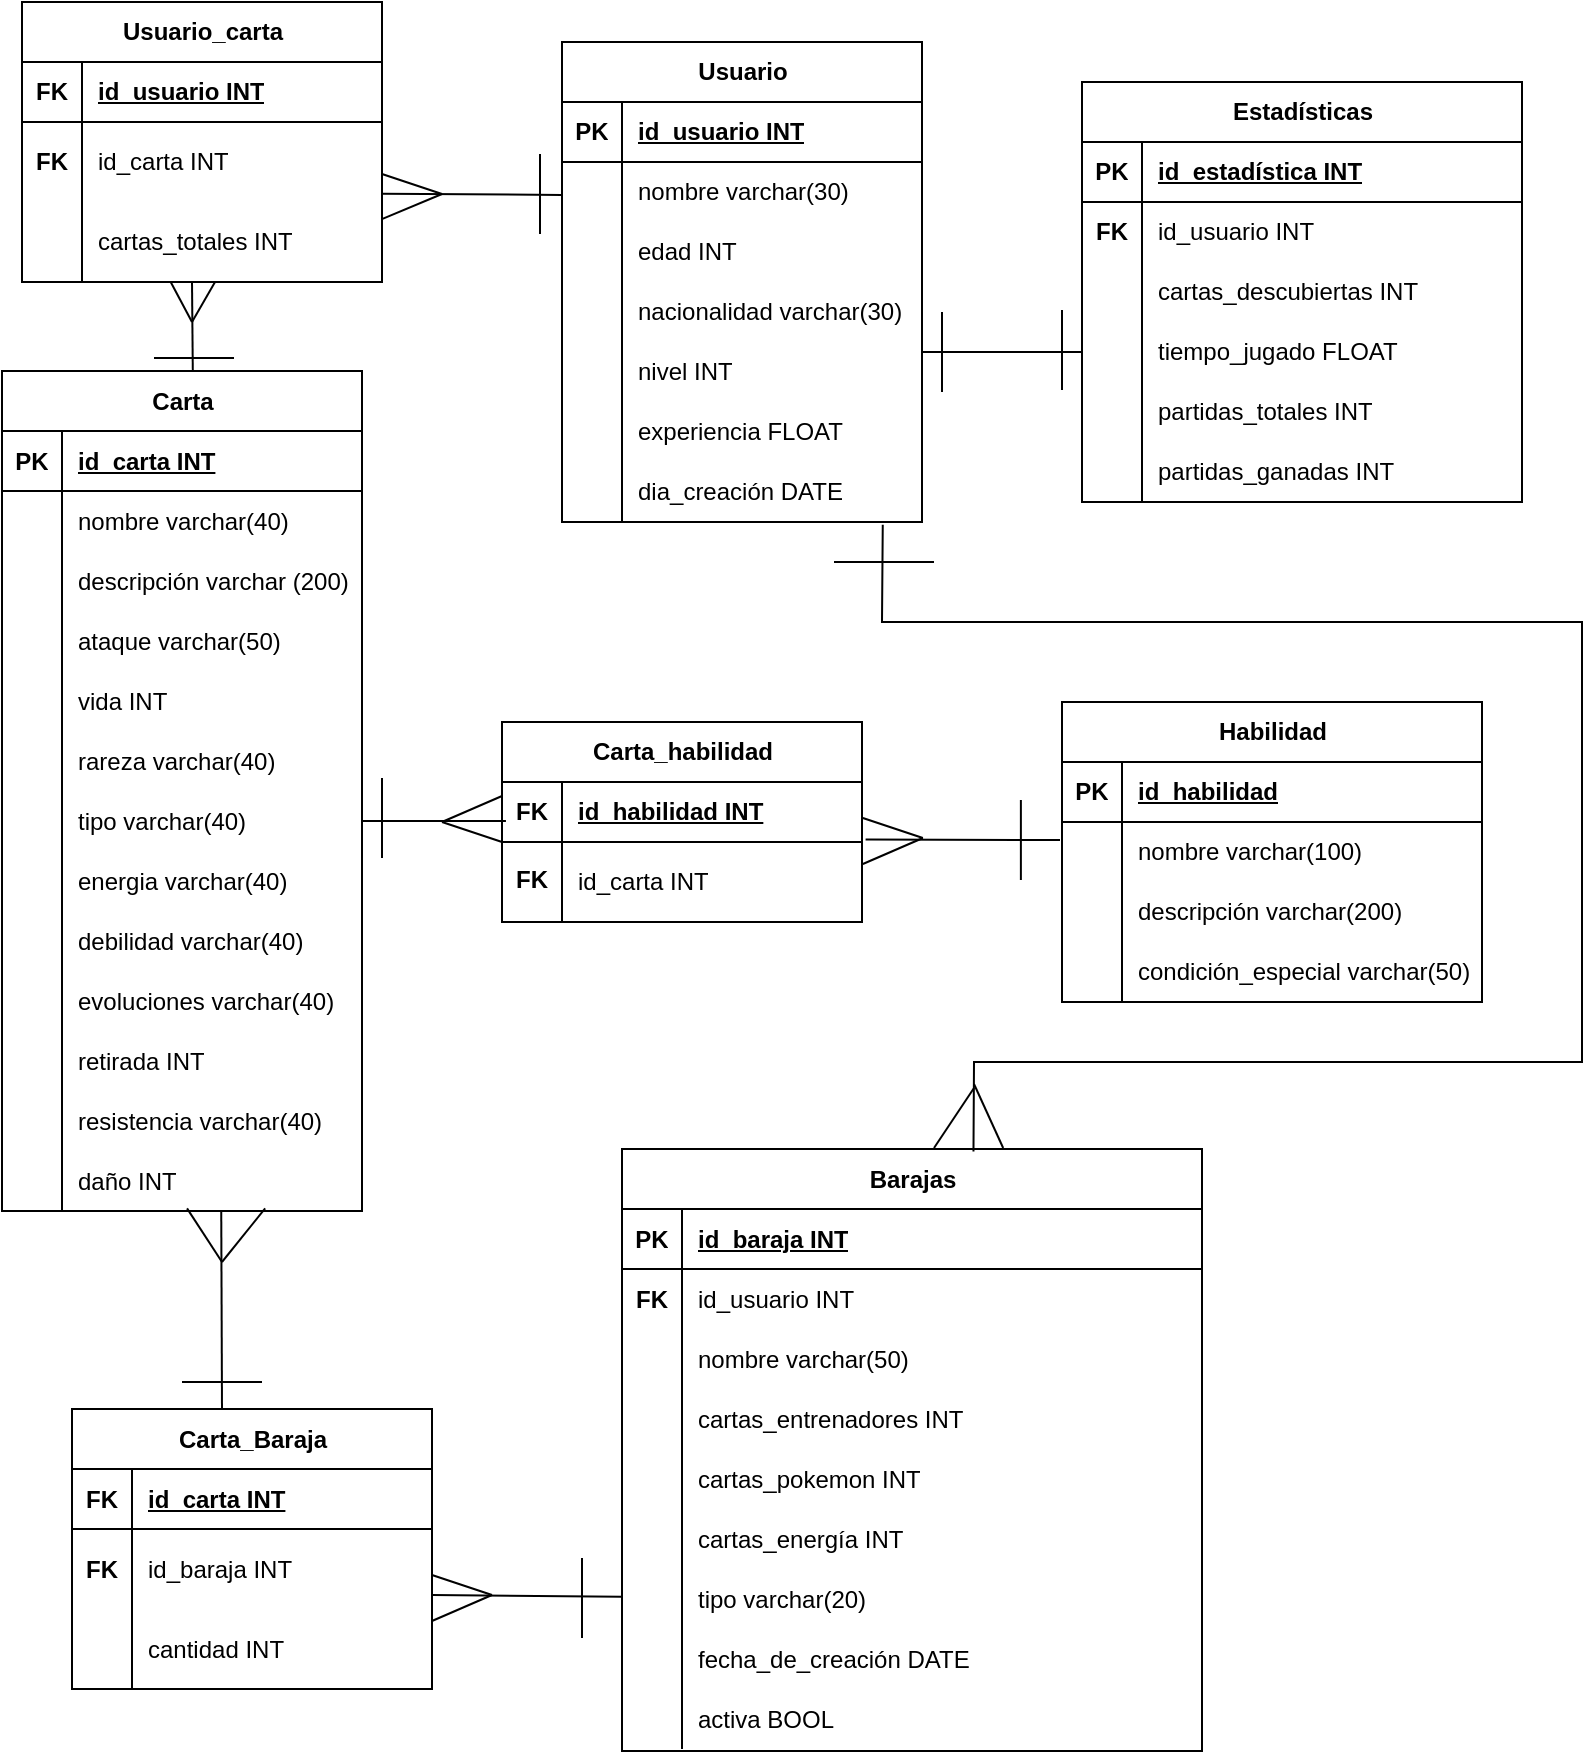 <mxfile version="26.0.16">
  <diagram id="R2lEEEUBdFMjLlhIrx00" name="Page-1">
    <mxGraphModel grid="1" page="1" gridSize="10" guides="1" tooltips="1" connect="1" arrows="1" fold="1" pageScale="1" pageWidth="850" pageHeight="1100" math="0" shadow="0" extFonts="Permanent Marker^https://fonts.googleapis.com/css?family=Permanent+Marker">
      <root>
        <mxCell id="0" />
        <mxCell id="1" parent="0" />
        <mxCell id="KgjnyAnqL-010FJgV0MQ-13" value="Usuario" style="shape=table;startSize=30;container=1;collapsible=1;childLayout=tableLayout;fixedRows=1;rowLines=0;fontStyle=1;align=center;resizeLast=1;html=1;" vertex="1" parent="1">
          <mxGeometry x="330" y="70" width="180" height="240" as="geometry" />
        </mxCell>
        <mxCell id="KgjnyAnqL-010FJgV0MQ-14" value="" style="shape=tableRow;horizontal=0;startSize=0;swimlaneHead=0;swimlaneBody=0;fillColor=none;collapsible=0;dropTarget=0;points=[[0,0.5],[1,0.5]];portConstraint=eastwest;top=0;left=0;right=0;bottom=1;" vertex="1" parent="KgjnyAnqL-010FJgV0MQ-13">
          <mxGeometry y="30" width="180" height="30" as="geometry" />
        </mxCell>
        <mxCell id="KgjnyAnqL-010FJgV0MQ-15" value="PK" style="shape=partialRectangle;connectable=0;fillColor=none;top=0;left=0;bottom=0;right=0;fontStyle=1;overflow=hidden;whiteSpace=wrap;html=1;" vertex="1" parent="KgjnyAnqL-010FJgV0MQ-14">
          <mxGeometry width="30" height="30" as="geometry">
            <mxRectangle width="30" height="30" as="alternateBounds" />
          </mxGeometry>
        </mxCell>
        <mxCell id="KgjnyAnqL-010FJgV0MQ-16" value="id_usuario INT" style="shape=partialRectangle;connectable=0;fillColor=none;top=0;left=0;bottom=0;right=0;align=left;spacingLeft=6;fontStyle=5;overflow=hidden;whiteSpace=wrap;html=1;" vertex="1" parent="KgjnyAnqL-010FJgV0MQ-14">
          <mxGeometry x="30" width="150" height="30" as="geometry">
            <mxRectangle width="150" height="30" as="alternateBounds" />
          </mxGeometry>
        </mxCell>
        <mxCell id="KgjnyAnqL-010FJgV0MQ-17" value="" style="shape=tableRow;horizontal=0;startSize=0;swimlaneHead=0;swimlaneBody=0;fillColor=none;collapsible=0;dropTarget=0;points=[[0,0.5],[1,0.5]];portConstraint=eastwest;top=0;left=0;right=0;bottom=0;" vertex="1" parent="KgjnyAnqL-010FJgV0MQ-13">
          <mxGeometry y="60" width="180" height="30" as="geometry" />
        </mxCell>
        <mxCell id="KgjnyAnqL-010FJgV0MQ-18" value="" style="shape=partialRectangle;connectable=0;fillColor=none;top=0;left=0;bottom=0;right=0;editable=1;overflow=hidden;whiteSpace=wrap;html=1;" vertex="1" parent="KgjnyAnqL-010FJgV0MQ-17">
          <mxGeometry width="30" height="30" as="geometry">
            <mxRectangle width="30" height="30" as="alternateBounds" />
          </mxGeometry>
        </mxCell>
        <mxCell id="KgjnyAnqL-010FJgV0MQ-19" value="nombre varchar(30)" style="shape=partialRectangle;connectable=0;fillColor=none;top=0;left=0;bottom=0;right=0;align=left;spacingLeft=6;overflow=hidden;whiteSpace=wrap;html=1;" vertex="1" parent="KgjnyAnqL-010FJgV0MQ-17">
          <mxGeometry x="30" width="150" height="30" as="geometry">
            <mxRectangle width="150" height="30" as="alternateBounds" />
          </mxGeometry>
        </mxCell>
        <mxCell id="KgjnyAnqL-010FJgV0MQ-20" value="" style="shape=tableRow;horizontal=0;startSize=0;swimlaneHead=0;swimlaneBody=0;fillColor=none;collapsible=0;dropTarget=0;points=[[0,0.5],[1,0.5]];portConstraint=eastwest;top=0;left=0;right=0;bottom=0;" vertex="1" parent="KgjnyAnqL-010FJgV0MQ-13">
          <mxGeometry y="90" width="180" height="30" as="geometry" />
        </mxCell>
        <mxCell id="KgjnyAnqL-010FJgV0MQ-21" value="" style="shape=partialRectangle;connectable=0;fillColor=none;top=0;left=0;bottom=0;right=0;editable=1;overflow=hidden;whiteSpace=wrap;html=1;" vertex="1" parent="KgjnyAnqL-010FJgV0MQ-20">
          <mxGeometry width="30" height="30" as="geometry">
            <mxRectangle width="30" height="30" as="alternateBounds" />
          </mxGeometry>
        </mxCell>
        <mxCell id="KgjnyAnqL-010FJgV0MQ-22" value="edad INT&amp;nbsp;" style="shape=partialRectangle;connectable=0;fillColor=none;top=0;left=0;bottom=0;right=0;align=left;spacingLeft=6;overflow=hidden;whiteSpace=wrap;html=1;" vertex="1" parent="KgjnyAnqL-010FJgV0MQ-20">
          <mxGeometry x="30" width="150" height="30" as="geometry">
            <mxRectangle width="150" height="30" as="alternateBounds" />
          </mxGeometry>
        </mxCell>
        <mxCell id="KgjnyAnqL-010FJgV0MQ-23" value="" style="shape=tableRow;horizontal=0;startSize=0;swimlaneHead=0;swimlaneBody=0;fillColor=none;collapsible=0;dropTarget=0;points=[[0,0.5],[1,0.5]];portConstraint=eastwest;top=0;left=0;right=0;bottom=0;" vertex="1" parent="KgjnyAnqL-010FJgV0MQ-13">
          <mxGeometry y="120" width="180" height="30" as="geometry" />
        </mxCell>
        <mxCell id="KgjnyAnqL-010FJgV0MQ-24" value="" style="shape=partialRectangle;connectable=0;fillColor=none;top=0;left=0;bottom=0;right=0;editable=1;overflow=hidden;whiteSpace=wrap;html=1;" vertex="1" parent="KgjnyAnqL-010FJgV0MQ-23">
          <mxGeometry width="30" height="30" as="geometry">
            <mxRectangle width="30" height="30" as="alternateBounds" />
          </mxGeometry>
        </mxCell>
        <mxCell id="KgjnyAnqL-010FJgV0MQ-25" value="nacionalidad varchar(30)" style="shape=partialRectangle;connectable=0;fillColor=none;top=0;left=0;bottom=0;right=0;align=left;spacingLeft=6;overflow=hidden;whiteSpace=wrap;html=1;" vertex="1" parent="KgjnyAnqL-010FJgV0MQ-23">
          <mxGeometry x="30" width="150" height="30" as="geometry">
            <mxRectangle width="150" height="30" as="alternateBounds" />
          </mxGeometry>
        </mxCell>
        <mxCell id="KgjnyAnqL-010FJgV0MQ-33" value="" style="shape=tableRow;horizontal=0;startSize=0;swimlaneHead=0;swimlaneBody=0;fillColor=none;collapsible=0;dropTarget=0;points=[[0,0.5],[1,0.5]];portConstraint=eastwest;top=0;left=0;right=0;bottom=0;" vertex="1" parent="KgjnyAnqL-010FJgV0MQ-13">
          <mxGeometry y="150" width="180" height="30" as="geometry" />
        </mxCell>
        <mxCell id="KgjnyAnqL-010FJgV0MQ-34" value="" style="shape=partialRectangle;connectable=0;fillColor=none;top=0;left=0;bottom=0;right=0;editable=1;overflow=hidden;whiteSpace=wrap;html=1;" vertex="1" parent="KgjnyAnqL-010FJgV0MQ-33">
          <mxGeometry width="30" height="30" as="geometry">
            <mxRectangle width="30" height="30" as="alternateBounds" />
          </mxGeometry>
        </mxCell>
        <mxCell id="KgjnyAnqL-010FJgV0MQ-35" value="nivel INT" style="shape=partialRectangle;connectable=0;fillColor=none;top=0;left=0;bottom=0;right=0;align=left;spacingLeft=6;overflow=hidden;whiteSpace=wrap;html=1;" vertex="1" parent="KgjnyAnqL-010FJgV0MQ-33">
          <mxGeometry x="30" width="150" height="30" as="geometry">
            <mxRectangle width="150" height="30" as="alternateBounds" />
          </mxGeometry>
        </mxCell>
        <mxCell id="KgjnyAnqL-010FJgV0MQ-26" value="" style="shape=tableRow;horizontal=0;startSize=0;swimlaneHead=0;swimlaneBody=0;fillColor=none;collapsible=0;dropTarget=0;points=[[0,0.5],[1,0.5]];portConstraint=eastwest;top=0;left=0;right=0;bottom=0;" vertex="1" parent="KgjnyAnqL-010FJgV0MQ-13">
          <mxGeometry y="180" width="180" height="30" as="geometry" />
        </mxCell>
        <mxCell id="KgjnyAnqL-010FJgV0MQ-27" value="" style="shape=partialRectangle;connectable=0;fillColor=none;top=0;left=0;bottom=0;right=0;editable=1;overflow=hidden;whiteSpace=wrap;html=1;" vertex="1" parent="KgjnyAnqL-010FJgV0MQ-26">
          <mxGeometry width="30" height="30" as="geometry">
            <mxRectangle width="30" height="30" as="alternateBounds" />
          </mxGeometry>
        </mxCell>
        <mxCell id="KgjnyAnqL-010FJgV0MQ-28" value="experiencia FLOAT" style="shape=partialRectangle;connectable=0;fillColor=none;top=0;left=0;bottom=0;right=0;align=left;spacingLeft=6;overflow=hidden;whiteSpace=wrap;html=1;" vertex="1" parent="KgjnyAnqL-010FJgV0MQ-26">
          <mxGeometry x="30" width="150" height="30" as="geometry">
            <mxRectangle width="150" height="30" as="alternateBounds" />
          </mxGeometry>
        </mxCell>
        <mxCell id="KgjnyAnqL-010FJgV0MQ-226" value="" style="shape=tableRow;horizontal=0;startSize=0;swimlaneHead=0;swimlaneBody=0;fillColor=none;collapsible=0;dropTarget=0;points=[[0,0.5],[1,0.5]];portConstraint=eastwest;top=0;left=0;right=0;bottom=0;" vertex="1" parent="KgjnyAnqL-010FJgV0MQ-13">
          <mxGeometry y="210" width="180" height="30" as="geometry" />
        </mxCell>
        <mxCell id="KgjnyAnqL-010FJgV0MQ-227" value="" style="shape=partialRectangle;connectable=0;fillColor=none;top=0;left=0;bottom=0;right=0;editable=1;overflow=hidden;whiteSpace=wrap;html=1;" vertex="1" parent="KgjnyAnqL-010FJgV0MQ-226">
          <mxGeometry width="30" height="30" as="geometry">
            <mxRectangle width="30" height="30" as="alternateBounds" />
          </mxGeometry>
        </mxCell>
        <mxCell id="KgjnyAnqL-010FJgV0MQ-228" value="dia_creación DATE" style="shape=partialRectangle;connectable=0;fillColor=none;top=0;left=0;bottom=0;right=0;align=left;spacingLeft=6;overflow=hidden;whiteSpace=wrap;html=1;" vertex="1" parent="KgjnyAnqL-010FJgV0MQ-226">
          <mxGeometry x="30" width="150" height="30" as="geometry">
            <mxRectangle width="150" height="30" as="alternateBounds" />
          </mxGeometry>
        </mxCell>
        <mxCell id="KgjnyAnqL-010FJgV0MQ-39" value="Estadísticas" style="shape=table;startSize=30;container=1;collapsible=1;childLayout=tableLayout;fixedRows=1;rowLines=0;fontStyle=1;align=center;resizeLast=1;html=1;" vertex="1" parent="1">
          <mxGeometry x="590" y="90" width="220" height="210" as="geometry" />
        </mxCell>
        <mxCell id="KgjnyAnqL-010FJgV0MQ-40" value="" style="shape=tableRow;horizontal=0;startSize=0;swimlaneHead=0;swimlaneBody=0;fillColor=none;collapsible=0;dropTarget=0;points=[[0,0.5],[1,0.5]];portConstraint=eastwest;top=0;left=0;right=0;bottom=1;" vertex="1" parent="KgjnyAnqL-010FJgV0MQ-39">
          <mxGeometry y="30" width="220" height="30" as="geometry" />
        </mxCell>
        <mxCell id="KgjnyAnqL-010FJgV0MQ-41" value="PK" style="shape=partialRectangle;connectable=0;fillColor=none;top=0;left=0;bottom=0;right=0;fontStyle=1;overflow=hidden;whiteSpace=wrap;html=1;" vertex="1" parent="KgjnyAnqL-010FJgV0MQ-40">
          <mxGeometry width="30" height="30" as="geometry">
            <mxRectangle width="30" height="30" as="alternateBounds" />
          </mxGeometry>
        </mxCell>
        <mxCell id="KgjnyAnqL-010FJgV0MQ-42" value="id_estadística INT" style="shape=partialRectangle;connectable=0;fillColor=none;top=0;left=0;bottom=0;right=0;align=left;spacingLeft=6;fontStyle=5;overflow=hidden;whiteSpace=wrap;html=1;" vertex="1" parent="KgjnyAnqL-010FJgV0MQ-40">
          <mxGeometry x="30" width="190" height="30" as="geometry">
            <mxRectangle width="190" height="30" as="alternateBounds" />
          </mxGeometry>
        </mxCell>
        <mxCell id="KgjnyAnqL-010FJgV0MQ-43" value="" style="shape=tableRow;horizontal=0;startSize=0;swimlaneHead=0;swimlaneBody=0;fillColor=none;collapsible=0;dropTarget=0;points=[[0,0.5],[1,0.5]];portConstraint=eastwest;top=0;left=0;right=0;bottom=0;" vertex="1" parent="KgjnyAnqL-010FJgV0MQ-39">
          <mxGeometry y="60" width="220" height="30" as="geometry" />
        </mxCell>
        <mxCell id="KgjnyAnqL-010FJgV0MQ-44" value="" style="shape=partialRectangle;connectable=0;fillColor=none;top=0;left=0;bottom=0;right=0;editable=1;overflow=hidden;whiteSpace=wrap;html=1;" vertex="1" parent="KgjnyAnqL-010FJgV0MQ-43">
          <mxGeometry width="30" height="30" as="geometry">
            <mxRectangle width="30" height="30" as="alternateBounds" />
          </mxGeometry>
        </mxCell>
        <mxCell id="KgjnyAnqL-010FJgV0MQ-45" value="id_usuario INT" style="shape=partialRectangle;connectable=0;fillColor=none;top=0;left=0;bottom=0;right=0;align=left;spacingLeft=6;overflow=hidden;whiteSpace=wrap;html=1;" vertex="1" parent="KgjnyAnqL-010FJgV0MQ-43">
          <mxGeometry x="30" width="190" height="30" as="geometry">
            <mxRectangle width="190" height="30" as="alternateBounds" />
          </mxGeometry>
        </mxCell>
        <mxCell id="KgjnyAnqL-010FJgV0MQ-46" value="" style="shape=tableRow;horizontal=0;startSize=0;swimlaneHead=0;swimlaneBody=0;fillColor=none;collapsible=0;dropTarget=0;points=[[0,0.5],[1,0.5]];portConstraint=eastwest;top=0;left=0;right=0;bottom=0;" vertex="1" parent="KgjnyAnqL-010FJgV0MQ-39">
          <mxGeometry y="90" width="220" height="30" as="geometry" />
        </mxCell>
        <mxCell id="KgjnyAnqL-010FJgV0MQ-47" value="" style="shape=partialRectangle;connectable=0;fillColor=none;top=0;left=0;bottom=0;right=0;editable=1;overflow=hidden;whiteSpace=wrap;html=1;" vertex="1" parent="KgjnyAnqL-010FJgV0MQ-46">
          <mxGeometry width="30" height="30" as="geometry">
            <mxRectangle width="30" height="30" as="alternateBounds" />
          </mxGeometry>
        </mxCell>
        <mxCell id="KgjnyAnqL-010FJgV0MQ-48" value="cartas_descubiertas INT" style="shape=partialRectangle;connectable=0;fillColor=none;top=0;left=0;bottom=0;right=0;align=left;spacingLeft=6;overflow=hidden;whiteSpace=wrap;html=1;" vertex="1" parent="KgjnyAnqL-010FJgV0MQ-46">
          <mxGeometry x="30" width="190" height="30" as="geometry">
            <mxRectangle width="190" height="30" as="alternateBounds" />
          </mxGeometry>
        </mxCell>
        <mxCell id="KgjnyAnqL-010FJgV0MQ-49" value="" style="shape=tableRow;horizontal=0;startSize=0;swimlaneHead=0;swimlaneBody=0;fillColor=none;collapsible=0;dropTarget=0;points=[[0,0.5],[1,0.5]];portConstraint=eastwest;top=0;left=0;right=0;bottom=0;" vertex="1" parent="KgjnyAnqL-010FJgV0MQ-39">
          <mxGeometry y="120" width="220" height="30" as="geometry" />
        </mxCell>
        <mxCell id="KgjnyAnqL-010FJgV0MQ-50" value="" style="shape=partialRectangle;connectable=0;fillColor=none;top=0;left=0;bottom=0;right=0;editable=1;overflow=hidden;whiteSpace=wrap;html=1;" vertex="1" parent="KgjnyAnqL-010FJgV0MQ-49">
          <mxGeometry width="30" height="30" as="geometry">
            <mxRectangle width="30" height="30" as="alternateBounds" />
          </mxGeometry>
        </mxCell>
        <mxCell id="KgjnyAnqL-010FJgV0MQ-51" value="tiempo_jugado FLOAT" style="shape=partialRectangle;connectable=0;fillColor=none;top=0;left=0;bottom=0;right=0;align=left;spacingLeft=6;overflow=hidden;whiteSpace=wrap;html=1;" vertex="1" parent="KgjnyAnqL-010FJgV0MQ-49">
          <mxGeometry x="30" width="190" height="30" as="geometry">
            <mxRectangle width="190" height="30" as="alternateBounds" />
          </mxGeometry>
        </mxCell>
        <mxCell id="KgjnyAnqL-010FJgV0MQ-53" value="" style="shape=tableRow;horizontal=0;startSize=0;swimlaneHead=0;swimlaneBody=0;fillColor=none;collapsible=0;dropTarget=0;points=[[0,0.5],[1,0.5]];portConstraint=eastwest;top=0;left=0;right=0;bottom=0;" vertex="1" parent="KgjnyAnqL-010FJgV0MQ-39">
          <mxGeometry y="150" width="220" height="30" as="geometry" />
        </mxCell>
        <mxCell id="KgjnyAnqL-010FJgV0MQ-54" value="" style="shape=partialRectangle;connectable=0;fillColor=none;top=0;left=0;bottom=0;right=0;editable=1;overflow=hidden;whiteSpace=wrap;html=1;" vertex="1" parent="KgjnyAnqL-010FJgV0MQ-53">
          <mxGeometry width="30" height="30" as="geometry">
            <mxRectangle width="30" height="30" as="alternateBounds" />
          </mxGeometry>
        </mxCell>
        <mxCell id="KgjnyAnqL-010FJgV0MQ-55" value="partidas_totales INT" style="shape=partialRectangle;connectable=0;fillColor=none;top=0;left=0;bottom=0;right=0;align=left;spacingLeft=6;overflow=hidden;whiteSpace=wrap;html=1;" vertex="1" parent="KgjnyAnqL-010FJgV0MQ-53">
          <mxGeometry x="30" width="190" height="30" as="geometry">
            <mxRectangle width="190" height="30" as="alternateBounds" />
          </mxGeometry>
        </mxCell>
        <mxCell id="KgjnyAnqL-010FJgV0MQ-56" value="" style="shape=tableRow;horizontal=0;startSize=0;swimlaneHead=0;swimlaneBody=0;fillColor=none;collapsible=0;dropTarget=0;points=[[0,0.5],[1,0.5]];portConstraint=eastwest;top=0;left=0;right=0;bottom=0;" vertex="1" parent="KgjnyAnqL-010FJgV0MQ-39">
          <mxGeometry y="180" width="220" height="30" as="geometry" />
        </mxCell>
        <mxCell id="KgjnyAnqL-010FJgV0MQ-57" value="" style="shape=partialRectangle;connectable=0;fillColor=none;top=0;left=0;bottom=0;right=0;editable=1;overflow=hidden;whiteSpace=wrap;html=1;" vertex="1" parent="KgjnyAnqL-010FJgV0MQ-56">
          <mxGeometry width="30" height="30" as="geometry">
            <mxRectangle width="30" height="30" as="alternateBounds" />
          </mxGeometry>
        </mxCell>
        <mxCell id="KgjnyAnqL-010FJgV0MQ-58" value="partidas_ganadas INT" style="shape=partialRectangle;connectable=0;fillColor=none;top=0;left=0;bottom=0;right=0;align=left;spacingLeft=6;overflow=hidden;whiteSpace=wrap;html=1;" vertex="1" parent="KgjnyAnqL-010FJgV0MQ-56">
          <mxGeometry x="30" width="190" height="30" as="geometry">
            <mxRectangle width="190" height="30" as="alternateBounds" />
          </mxGeometry>
        </mxCell>
        <mxCell id="KgjnyAnqL-010FJgV0MQ-52" value="FK" style="shape=partialRectangle;connectable=0;fillColor=none;top=0;left=0;bottom=0;right=0;fontStyle=1;overflow=hidden;whiteSpace=wrap;html=1;" vertex="1" parent="1">
          <mxGeometry x="590" y="150" width="30" height="30" as="geometry">
            <mxRectangle width="30" height="30" as="alternateBounds" />
          </mxGeometry>
        </mxCell>
        <mxCell id="KgjnyAnqL-010FJgV0MQ-63" value="Carta" style="shape=table;startSize=30;container=1;collapsible=1;childLayout=tableLayout;fixedRows=1;rowLines=0;fontStyle=1;align=center;resizeLast=1;html=1;" vertex="1" parent="1">
          <mxGeometry x="50" y="234.5" width="180" height="420" as="geometry" />
        </mxCell>
        <mxCell id="KgjnyAnqL-010FJgV0MQ-64" value="" style="shape=tableRow;horizontal=0;startSize=0;swimlaneHead=0;swimlaneBody=0;fillColor=none;collapsible=0;dropTarget=0;points=[[0,0.5],[1,0.5]];portConstraint=eastwest;top=0;left=0;right=0;bottom=1;" vertex="1" parent="KgjnyAnqL-010FJgV0MQ-63">
          <mxGeometry y="30" width="180" height="30" as="geometry" />
        </mxCell>
        <mxCell id="KgjnyAnqL-010FJgV0MQ-65" value="PK" style="shape=partialRectangle;connectable=0;fillColor=none;top=0;left=0;bottom=0;right=0;fontStyle=1;overflow=hidden;whiteSpace=wrap;html=1;" vertex="1" parent="KgjnyAnqL-010FJgV0MQ-64">
          <mxGeometry width="30" height="30" as="geometry">
            <mxRectangle width="30" height="30" as="alternateBounds" />
          </mxGeometry>
        </mxCell>
        <mxCell id="KgjnyAnqL-010FJgV0MQ-66" value="id_carta INT" style="shape=partialRectangle;connectable=0;fillColor=none;top=0;left=0;bottom=0;right=0;align=left;spacingLeft=6;fontStyle=5;overflow=hidden;whiteSpace=wrap;html=1;" vertex="1" parent="KgjnyAnqL-010FJgV0MQ-64">
          <mxGeometry x="30" width="150" height="30" as="geometry">
            <mxRectangle width="150" height="30" as="alternateBounds" />
          </mxGeometry>
        </mxCell>
        <mxCell id="KgjnyAnqL-010FJgV0MQ-67" value="" style="shape=tableRow;horizontal=0;startSize=0;swimlaneHead=0;swimlaneBody=0;fillColor=none;collapsible=0;dropTarget=0;points=[[0,0.5],[1,0.5]];portConstraint=eastwest;top=0;left=0;right=0;bottom=0;" vertex="1" parent="KgjnyAnqL-010FJgV0MQ-63">
          <mxGeometry y="60" width="180" height="30" as="geometry" />
        </mxCell>
        <mxCell id="KgjnyAnqL-010FJgV0MQ-68" value="" style="shape=partialRectangle;connectable=0;fillColor=none;top=0;left=0;bottom=0;right=0;editable=1;overflow=hidden;whiteSpace=wrap;html=1;" vertex="1" parent="KgjnyAnqL-010FJgV0MQ-67">
          <mxGeometry width="30" height="30" as="geometry">
            <mxRectangle width="30" height="30" as="alternateBounds" />
          </mxGeometry>
        </mxCell>
        <mxCell id="KgjnyAnqL-010FJgV0MQ-69" value="nombre varchar(40)" style="shape=partialRectangle;connectable=0;fillColor=none;top=0;left=0;bottom=0;right=0;align=left;spacingLeft=6;overflow=hidden;whiteSpace=wrap;html=1;" vertex="1" parent="KgjnyAnqL-010FJgV0MQ-67">
          <mxGeometry x="30" width="150" height="30" as="geometry">
            <mxRectangle width="150" height="30" as="alternateBounds" />
          </mxGeometry>
        </mxCell>
        <mxCell id="KgjnyAnqL-010FJgV0MQ-94" value="" style="shape=tableRow;horizontal=0;startSize=0;swimlaneHead=0;swimlaneBody=0;fillColor=none;collapsible=0;dropTarget=0;points=[[0,0.5],[1,0.5]];portConstraint=eastwest;top=0;left=0;right=0;bottom=0;" vertex="1" parent="KgjnyAnqL-010FJgV0MQ-63">
          <mxGeometry y="90" width="180" height="30" as="geometry" />
        </mxCell>
        <mxCell id="KgjnyAnqL-010FJgV0MQ-95" value="" style="shape=partialRectangle;connectable=0;fillColor=none;top=0;left=0;bottom=0;right=0;editable=1;overflow=hidden;whiteSpace=wrap;html=1;" vertex="1" parent="KgjnyAnqL-010FJgV0MQ-94">
          <mxGeometry width="30" height="30" as="geometry">
            <mxRectangle width="30" height="30" as="alternateBounds" />
          </mxGeometry>
        </mxCell>
        <mxCell id="KgjnyAnqL-010FJgV0MQ-96" value="descripción varchar (200)" style="shape=partialRectangle;connectable=0;fillColor=none;top=0;left=0;bottom=0;right=0;align=left;spacingLeft=6;overflow=hidden;whiteSpace=wrap;html=1;" vertex="1" parent="KgjnyAnqL-010FJgV0MQ-94">
          <mxGeometry x="30" width="150" height="30" as="geometry">
            <mxRectangle width="150" height="30" as="alternateBounds" />
          </mxGeometry>
        </mxCell>
        <mxCell id="KgjnyAnqL-010FJgV0MQ-70" value="" style="shape=tableRow;horizontal=0;startSize=0;swimlaneHead=0;swimlaneBody=0;fillColor=none;collapsible=0;dropTarget=0;points=[[0,0.5],[1,0.5]];portConstraint=eastwest;top=0;left=0;right=0;bottom=0;" vertex="1" parent="KgjnyAnqL-010FJgV0MQ-63">
          <mxGeometry y="120" width="180" height="30" as="geometry" />
        </mxCell>
        <mxCell id="KgjnyAnqL-010FJgV0MQ-71" value="" style="shape=partialRectangle;connectable=0;fillColor=none;top=0;left=0;bottom=0;right=0;editable=1;overflow=hidden;whiteSpace=wrap;html=1;" vertex="1" parent="KgjnyAnqL-010FJgV0MQ-70">
          <mxGeometry width="30" height="30" as="geometry">
            <mxRectangle width="30" height="30" as="alternateBounds" />
          </mxGeometry>
        </mxCell>
        <mxCell id="KgjnyAnqL-010FJgV0MQ-72" value="ataque varchar(50)" style="shape=partialRectangle;connectable=0;fillColor=none;top=0;left=0;bottom=0;right=0;align=left;spacingLeft=6;overflow=hidden;whiteSpace=wrap;html=1;" vertex="1" parent="KgjnyAnqL-010FJgV0MQ-70">
          <mxGeometry x="30" width="150" height="30" as="geometry">
            <mxRectangle width="150" height="30" as="alternateBounds" />
          </mxGeometry>
        </mxCell>
        <mxCell id="KgjnyAnqL-010FJgV0MQ-73" value="" style="shape=tableRow;horizontal=0;startSize=0;swimlaneHead=0;swimlaneBody=0;fillColor=none;collapsible=0;dropTarget=0;points=[[0,0.5],[1,0.5]];portConstraint=eastwest;top=0;left=0;right=0;bottom=0;" vertex="1" parent="KgjnyAnqL-010FJgV0MQ-63">
          <mxGeometry y="150" width="180" height="30" as="geometry" />
        </mxCell>
        <mxCell id="KgjnyAnqL-010FJgV0MQ-74" value="" style="shape=partialRectangle;connectable=0;fillColor=none;top=0;left=0;bottom=0;right=0;editable=1;overflow=hidden;whiteSpace=wrap;html=1;" vertex="1" parent="KgjnyAnqL-010FJgV0MQ-73">
          <mxGeometry width="30" height="30" as="geometry">
            <mxRectangle width="30" height="30" as="alternateBounds" />
          </mxGeometry>
        </mxCell>
        <mxCell id="KgjnyAnqL-010FJgV0MQ-75" value="vida INT" style="shape=partialRectangle;connectable=0;fillColor=none;top=0;left=0;bottom=0;right=0;align=left;spacingLeft=6;overflow=hidden;whiteSpace=wrap;html=1;" vertex="1" parent="KgjnyAnqL-010FJgV0MQ-73">
          <mxGeometry x="30" width="150" height="30" as="geometry">
            <mxRectangle width="150" height="30" as="alternateBounds" />
          </mxGeometry>
        </mxCell>
        <mxCell id="KgjnyAnqL-010FJgV0MQ-76" value="" style="shape=tableRow;horizontal=0;startSize=0;swimlaneHead=0;swimlaneBody=0;fillColor=none;collapsible=0;dropTarget=0;points=[[0,0.5],[1,0.5]];portConstraint=eastwest;top=0;left=0;right=0;bottom=0;" vertex="1" parent="KgjnyAnqL-010FJgV0MQ-63">
          <mxGeometry y="180" width="180" height="30" as="geometry" />
        </mxCell>
        <mxCell id="KgjnyAnqL-010FJgV0MQ-77" value="" style="shape=partialRectangle;connectable=0;fillColor=none;top=0;left=0;bottom=0;right=0;editable=1;overflow=hidden;whiteSpace=wrap;html=1;" vertex="1" parent="KgjnyAnqL-010FJgV0MQ-76">
          <mxGeometry width="30" height="30" as="geometry">
            <mxRectangle width="30" height="30" as="alternateBounds" />
          </mxGeometry>
        </mxCell>
        <mxCell id="KgjnyAnqL-010FJgV0MQ-78" value="rareza varchar(40)" style="shape=partialRectangle;connectable=0;fillColor=none;top=0;left=0;bottom=0;right=0;align=left;spacingLeft=6;overflow=hidden;whiteSpace=wrap;html=1;" vertex="1" parent="KgjnyAnqL-010FJgV0MQ-76">
          <mxGeometry x="30" width="150" height="30" as="geometry">
            <mxRectangle width="150" height="30" as="alternateBounds" />
          </mxGeometry>
        </mxCell>
        <mxCell id="KgjnyAnqL-010FJgV0MQ-79" value="" style="shape=tableRow;horizontal=0;startSize=0;swimlaneHead=0;swimlaneBody=0;fillColor=none;collapsible=0;dropTarget=0;points=[[0,0.5],[1,0.5]];portConstraint=eastwest;top=0;left=0;right=0;bottom=0;" vertex="1" parent="KgjnyAnqL-010FJgV0MQ-63">
          <mxGeometry y="210" width="180" height="30" as="geometry" />
        </mxCell>
        <mxCell id="KgjnyAnqL-010FJgV0MQ-80" value="" style="shape=partialRectangle;connectable=0;fillColor=none;top=0;left=0;bottom=0;right=0;editable=1;overflow=hidden;whiteSpace=wrap;html=1;" vertex="1" parent="KgjnyAnqL-010FJgV0MQ-79">
          <mxGeometry width="30" height="30" as="geometry">
            <mxRectangle width="30" height="30" as="alternateBounds" />
          </mxGeometry>
        </mxCell>
        <mxCell id="KgjnyAnqL-010FJgV0MQ-81" value="tipo varchar(40)" style="shape=partialRectangle;connectable=0;fillColor=none;top=0;left=0;bottom=0;right=0;align=left;spacingLeft=6;overflow=hidden;whiteSpace=wrap;html=1;" vertex="1" parent="KgjnyAnqL-010FJgV0MQ-79">
          <mxGeometry x="30" width="150" height="30" as="geometry">
            <mxRectangle width="150" height="30" as="alternateBounds" />
          </mxGeometry>
        </mxCell>
        <mxCell id="KgjnyAnqL-010FJgV0MQ-82" value="" style="shape=tableRow;horizontal=0;startSize=0;swimlaneHead=0;swimlaneBody=0;fillColor=none;collapsible=0;dropTarget=0;points=[[0,0.5],[1,0.5]];portConstraint=eastwest;top=0;left=0;right=0;bottom=0;" vertex="1" parent="KgjnyAnqL-010FJgV0MQ-63">
          <mxGeometry y="240" width="180" height="30" as="geometry" />
        </mxCell>
        <mxCell id="KgjnyAnqL-010FJgV0MQ-83" value="" style="shape=partialRectangle;connectable=0;fillColor=none;top=0;left=0;bottom=0;right=0;editable=1;overflow=hidden;whiteSpace=wrap;html=1;" vertex="1" parent="KgjnyAnqL-010FJgV0MQ-82">
          <mxGeometry width="30" height="30" as="geometry">
            <mxRectangle width="30" height="30" as="alternateBounds" />
          </mxGeometry>
        </mxCell>
        <mxCell id="KgjnyAnqL-010FJgV0MQ-84" value="energia varchar(40)" style="shape=partialRectangle;connectable=0;fillColor=none;top=0;left=0;bottom=0;right=0;align=left;spacingLeft=6;overflow=hidden;whiteSpace=wrap;html=1;" vertex="1" parent="KgjnyAnqL-010FJgV0MQ-82">
          <mxGeometry x="30" width="150" height="30" as="geometry">
            <mxRectangle width="150" height="30" as="alternateBounds" />
          </mxGeometry>
        </mxCell>
        <mxCell id="KgjnyAnqL-010FJgV0MQ-88" value="" style="shape=tableRow;horizontal=0;startSize=0;swimlaneHead=0;swimlaneBody=0;fillColor=none;collapsible=0;dropTarget=0;points=[[0,0.5],[1,0.5]];portConstraint=eastwest;top=0;left=0;right=0;bottom=0;" vertex="1" parent="KgjnyAnqL-010FJgV0MQ-63">
          <mxGeometry y="270" width="180" height="30" as="geometry" />
        </mxCell>
        <mxCell id="KgjnyAnqL-010FJgV0MQ-89" value="" style="shape=partialRectangle;connectable=0;fillColor=none;top=0;left=0;bottom=0;right=0;editable=1;overflow=hidden;whiteSpace=wrap;html=1;" vertex="1" parent="KgjnyAnqL-010FJgV0MQ-88">
          <mxGeometry width="30" height="30" as="geometry">
            <mxRectangle width="30" height="30" as="alternateBounds" />
          </mxGeometry>
        </mxCell>
        <mxCell id="KgjnyAnqL-010FJgV0MQ-90" value="debilidad varchar(40)" style="shape=partialRectangle;connectable=0;fillColor=none;top=0;left=0;bottom=0;right=0;align=left;spacingLeft=6;overflow=hidden;whiteSpace=wrap;html=1;" vertex="1" parent="KgjnyAnqL-010FJgV0MQ-88">
          <mxGeometry x="30" width="150" height="30" as="geometry">
            <mxRectangle width="150" height="30" as="alternateBounds" />
          </mxGeometry>
        </mxCell>
        <mxCell id="KgjnyAnqL-010FJgV0MQ-137" value="" style="shape=tableRow;horizontal=0;startSize=0;swimlaneHead=0;swimlaneBody=0;fillColor=none;collapsible=0;dropTarget=0;points=[[0,0.5],[1,0.5]];portConstraint=eastwest;top=0;left=0;right=0;bottom=0;" vertex="1" parent="KgjnyAnqL-010FJgV0MQ-63">
          <mxGeometry y="300" width="180" height="30" as="geometry" />
        </mxCell>
        <mxCell id="KgjnyAnqL-010FJgV0MQ-138" value="" style="shape=partialRectangle;connectable=0;fillColor=none;top=0;left=0;bottom=0;right=0;editable=1;overflow=hidden;whiteSpace=wrap;html=1;" vertex="1" parent="KgjnyAnqL-010FJgV0MQ-137">
          <mxGeometry width="30" height="30" as="geometry">
            <mxRectangle width="30" height="30" as="alternateBounds" />
          </mxGeometry>
        </mxCell>
        <mxCell id="KgjnyAnqL-010FJgV0MQ-139" value="evoluciones varchar(40)" style="shape=partialRectangle;connectable=0;fillColor=none;top=0;left=0;bottom=0;right=0;align=left;spacingLeft=6;overflow=hidden;whiteSpace=wrap;html=1;" vertex="1" parent="KgjnyAnqL-010FJgV0MQ-137">
          <mxGeometry x="30" width="150" height="30" as="geometry">
            <mxRectangle width="150" height="30" as="alternateBounds" />
          </mxGeometry>
        </mxCell>
        <mxCell id="KgjnyAnqL-010FJgV0MQ-165" value="" style="shape=tableRow;horizontal=0;startSize=0;swimlaneHead=0;swimlaneBody=0;fillColor=none;collapsible=0;dropTarget=0;points=[[0,0.5],[1,0.5]];portConstraint=eastwest;top=0;left=0;right=0;bottom=0;" vertex="1" parent="KgjnyAnqL-010FJgV0MQ-63">
          <mxGeometry y="330" width="180" height="30" as="geometry" />
        </mxCell>
        <mxCell id="KgjnyAnqL-010FJgV0MQ-166" value="" style="shape=partialRectangle;connectable=0;fillColor=none;top=0;left=0;bottom=0;right=0;editable=1;overflow=hidden;whiteSpace=wrap;html=1;" vertex="1" parent="KgjnyAnqL-010FJgV0MQ-165">
          <mxGeometry width="30" height="30" as="geometry">
            <mxRectangle width="30" height="30" as="alternateBounds" />
          </mxGeometry>
        </mxCell>
        <mxCell id="KgjnyAnqL-010FJgV0MQ-167" value="retirada INT" style="shape=partialRectangle;connectable=0;fillColor=none;top=0;left=0;bottom=0;right=0;align=left;spacingLeft=6;overflow=hidden;whiteSpace=wrap;html=1;" vertex="1" parent="KgjnyAnqL-010FJgV0MQ-165">
          <mxGeometry x="30" width="150" height="30" as="geometry">
            <mxRectangle width="150" height="30" as="alternateBounds" />
          </mxGeometry>
        </mxCell>
        <mxCell id="KgjnyAnqL-010FJgV0MQ-201" value="" style="shape=tableRow;horizontal=0;startSize=0;swimlaneHead=0;swimlaneBody=0;fillColor=none;collapsible=0;dropTarget=0;points=[[0,0.5],[1,0.5]];portConstraint=eastwest;top=0;left=0;right=0;bottom=0;" vertex="1" parent="KgjnyAnqL-010FJgV0MQ-63">
          <mxGeometry y="360" width="180" height="30" as="geometry" />
        </mxCell>
        <mxCell id="KgjnyAnqL-010FJgV0MQ-202" value="" style="shape=partialRectangle;connectable=0;fillColor=none;top=0;left=0;bottom=0;right=0;editable=1;overflow=hidden;whiteSpace=wrap;html=1;" vertex="1" parent="KgjnyAnqL-010FJgV0MQ-201">
          <mxGeometry width="30" height="30" as="geometry">
            <mxRectangle width="30" height="30" as="alternateBounds" />
          </mxGeometry>
        </mxCell>
        <mxCell id="KgjnyAnqL-010FJgV0MQ-203" value="resistencia varchar(40)" style="shape=partialRectangle;connectable=0;fillColor=none;top=0;left=0;bottom=0;right=0;align=left;spacingLeft=6;overflow=hidden;whiteSpace=wrap;html=1;" vertex="1" parent="KgjnyAnqL-010FJgV0MQ-201">
          <mxGeometry x="30" width="150" height="30" as="geometry">
            <mxRectangle width="150" height="30" as="alternateBounds" />
          </mxGeometry>
        </mxCell>
        <mxCell id="KgjnyAnqL-010FJgV0MQ-204" value="" style="shape=tableRow;horizontal=0;startSize=0;swimlaneHead=0;swimlaneBody=0;fillColor=none;collapsible=0;dropTarget=0;points=[[0,0.5],[1,0.5]];portConstraint=eastwest;top=0;left=0;right=0;bottom=0;" vertex="1" parent="KgjnyAnqL-010FJgV0MQ-63">
          <mxGeometry y="390" width="180" height="30" as="geometry" />
        </mxCell>
        <mxCell id="KgjnyAnqL-010FJgV0MQ-205" value="" style="shape=partialRectangle;connectable=0;fillColor=none;top=0;left=0;bottom=0;right=0;editable=1;overflow=hidden;whiteSpace=wrap;html=1;" vertex="1" parent="KgjnyAnqL-010FJgV0MQ-204">
          <mxGeometry width="30" height="30" as="geometry">
            <mxRectangle width="30" height="30" as="alternateBounds" />
          </mxGeometry>
        </mxCell>
        <mxCell id="KgjnyAnqL-010FJgV0MQ-206" value="daño INT" style="shape=partialRectangle;connectable=0;fillColor=none;top=0;left=0;bottom=0;right=0;align=left;spacingLeft=6;overflow=hidden;whiteSpace=wrap;html=1;" vertex="1" parent="KgjnyAnqL-010FJgV0MQ-204">
          <mxGeometry x="30" width="150" height="30" as="geometry">
            <mxRectangle width="150" height="30" as="alternateBounds" />
          </mxGeometry>
        </mxCell>
        <mxCell id="KgjnyAnqL-010FJgV0MQ-97" value="Habilidad" style="shape=table;startSize=30;container=1;collapsible=1;childLayout=tableLayout;fixedRows=1;rowLines=0;fontStyle=1;align=center;resizeLast=1;html=1;" vertex="1" parent="1">
          <mxGeometry x="580" y="400" width="210" height="150" as="geometry" />
        </mxCell>
        <mxCell id="KgjnyAnqL-010FJgV0MQ-98" value="" style="shape=tableRow;horizontal=0;startSize=0;swimlaneHead=0;swimlaneBody=0;fillColor=none;collapsible=0;dropTarget=0;points=[[0,0.5],[1,0.5]];portConstraint=eastwest;top=0;left=0;right=0;bottom=1;" vertex="1" parent="KgjnyAnqL-010FJgV0MQ-97">
          <mxGeometry y="30" width="210" height="30" as="geometry" />
        </mxCell>
        <mxCell id="KgjnyAnqL-010FJgV0MQ-99" value="PK" style="shape=partialRectangle;connectable=0;fillColor=none;top=0;left=0;bottom=0;right=0;fontStyle=1;overflow=hidden;whiteSpace=wrap;html=1;" vertex="1" parent="KgjnyAnqL-010FJgV0MQ-98">
          <mxGeometry width="30" height="30" as="geometry">
            <mxRectangle width="30" height="30" as="alternateBounds" />
          </mxGeometry>
        </mxCell>
        <mxCell id="KgjnyAnqL-010FJgV0MQ-100" value="id_habilidad" style="shape=partialRectangle;connectable=0;fillColor=none;top=0;left=0;bottom=0;right=0;align=left;spacingLeft=6;fontStyle=5;overflow=hidden;whiteSpace=wrap;html=1;" vertex="1" parent="KgjnyAnqL-010FJgV0MQ-98">
          <mxGeometry x="30" width="180" height="30" as="geometry">
            <mxRectangle width="180" height="30" as="alternateBounds" />
          </mxGeometry>
        </mxCell>
        <mxCell id="KgjnyAnqL-010FJgV0MQ-101" value="" style="shape=tableRow;horizontal=0;startSize=0;swimlaneHead=0;swimlaneBody=0;fillColor=none;collapsible=0;dropTarget=0;points=[[0,0.5],[1,0.5]];portConstraint=eastwest;top=0;left=0;right=0;bottom=0;" vertex="1" parent="KgjnyAnqL-010FJgV0MQ-97">
          <mxGeometry y="60" width="210" height="30" as="geometry" />
        </mxCell>
        <mxCell id="KgjnyAnqL-010FJgV0MQ-102" value="" style="shape=partialRectangle;connectable=0;fillColor=none;top=0;left=0;bottom=0;right=0;editable=1;overflow=hidden;whiteSpace=wrap;html=1;" vertex="1" parent="KgjnyAnqL-010FJgV0MQ-101">
          <mxGeometry width="30" height="30" as="geometry">
            <mxRectangle width="30" height="30" as="alternateBounds" />
          </mxGeometry>
        </mxCell>
        <mxCell id="KgjnyAnqL-010FJgV0MQ-103" value="nombre varchar(100)" style="shape=partialRectangle;connectable=0;fillColor=none;top=0;left=0;bottom=0;right=0;align=left;spacingLeft=6;overflow=hidden;whiteSpace=wrap;html=1;" vertex="1" parent="KgjnyAnqL-010FJgV0MQ-101">
          <mxGeometry x="30" width="180" height="30" as="geometry">
            <mxRectangle width="180" height="30" as="alternateBounds" />
          </mxGeometry>
        </mxCell>
        <mxCell id="KgjnyAnqL-010FJgV0MQ-104" value="" style="shape=tableRow;horizontal=0;startSize=0;swimlaneHead=0;swimlaneBody=0;fillColor=none;collapsible=0;dropTarget=0;points=[[0,0.5],[1,0.5]];portConstraint=eastwest;top=0;left=0;right=0;bottom=0;" vertex="1" parent="KgjnyAnqL-010FJgV0MQ-97">
          <mxGeometry y="90" width="210" height="30" as="geometry" />
        </mxCell>
        <mxCell id="KgjnyAnqL-010FJgV0MQ-105" value="" style="shape=partialRectangle;connectable=0;fillColor=none;top=0;left=0;bottom=0;right=0;editable=1;overflow=hidden;whiteSpace=wrap;html=1;" vertex="1" parent="KgjnyAnqL-010FJgV0MQ-104">
          <mxGeometry width="30" height="30" as="geometry">
            <mxRectangle width="30" height="30" as="alternateBounds" />
          </mxGeometry>
        </mxCell>
        <mxCell id="KgjnyAnqL-010FJgV0MQ-106" value="descripción varchar(200)" style="shape=partialRectangle;connectable=0;fillColor=none;top=0;left=0;bottom=0;right=0;align=left;spacingLeft=6;overflow=hidden;whiteSpace=wrap;html=1;" vertex="1" parent="KgjnyAnqL-010FJgV0MQ-104">
          <mxGeometry x="30" width="180" height="30" as="geometry">
            <mxRectangle width="180" height="30" as="alternateBounds" />
          </mxGeometry>
        </mxCell>
        <mxCell id="KgjnyAnqL-010FJgV0MQ-110" value="" style="shape=tableRow;horizontal=0;startSize=0;swimlaneHead=0;swimlaneBody=0;fillColor=none;collapsible=0;dropTarget=0;points=[[0,0.5],[1,0.5]];portConstraint=eastwest;top=0;left=0;right=0;bottom=0;" vertex="1" parent="KgjnyAnqL-010FJgV0MQ-97">
          <mxGeometry y="120" width="210" height="30" as="geometry" />
        </mxCell>
        <mxCell id="KgjnyAnqL-010FJgV0MQ-111" value="" style="shape=partialRectangle;connectable=0;fillColor=none;top=0;left=0;bottom=0;right=0;editable=1;overflow=hidden;whiteSpace=wrap;html=1;" vertex="1" parent="KgjnyAnqL-010FJgV0MQ-110">
          <mxGeometry width="30" height="30" as="geometry">
            <mxRectangle width="30" height="30" as="alternateBounds" />
          </mxGeometry>
        </mxCell>
        <mxCell id="KgjnyAnqL-010FJgV0MQ-112" value="condición_especial varchar(50)" style="shape=partialRectangle;connectable=0;fillColor=none;top=0;left=0;bottom=0;right=0;align=left;spacingLeft=6;overflow=hidden;whiteSpace=wrap;html=1;" vertex="1" parent="KgjnyAnqL-010FJgV0MQ-110">
          <mxGeometry x="30" width="180" height="30" as="geometry">
            <mxRectangle width="180" height="30" as="alternateBounds" />
          </mxGeometry>
        </mxCell>
        <mxCell id="KgjnyAnqL-010FJgV0MQ-117" value="Barajas" style="shape=table;startSize=30;container=1;collapsible=1;childLayout=tableLayout;fixedRows=1;rowLines=0;fontStyle=1;align=center;resizeLast=1;html=1;" vertex="1" parent="1">
          <mxGeometry x="360" y="623.5" width="290" height="301" as="geometry" />
        </mxCell>
        <mxCell id="KgjnyAnqL-010FJgV0MQ-118" value="" style="shape=tableRow;horizontal=0;startSize=0;swimlaneHead=0;swimlaneBody=0;fillColor=none;collapsible=0;dropTarget=0;points=[[0,0.5],[1,0.5]];portConstraint=eastwest;top=0;left=0;right=0;bottom=1;" vertex="1" parent="KgjnyAnqL-010FJgV0MQ-117">
          <mxGeometry y="30" width="290" height="30" as="geometry" />
        </mxCell>
        <mxCell id="KgjnyAnqL-010FJgV0MQ-119" value="PK" style="shape=partialRectangle;connectable=0;fillColor=none;top=0;left=0;bottom=0;right=0;fontStyle=1;overflow=hidden;whiteSpace=wrap;html=1;" vertex="1" parent="KgjnyAnqL-010FJgV0MQ-118">
          <mxGeometry width="30" height="30" as="geometry">
            <mxRectangle width="30" height="30" as="alternateBounds" />
          </mxGeometry>
        </mxCell>
        <mxCell id="KgjnyAnqL-010FJgV0MQ-120" value="id_baraja INT" style="shape=partialRectangle;connectable=0;fillColor=none;top=0;left=0;bottom=0;right=0;align=left;spacingLeft=6;fontStyle=5;overflow=hidden;whiteSpace=wrap;html=1;" vertex="1" parent="KgjnyAnqL-010FJgV0MQ-118">
          <mxGeometry x="30" width="260" height="30" as="geometry">
            <mxRectangle width="260" height="30" as="alternateBounds" />
          </mxGeometry>
        </mxCell>
        <mxCell id="KgjnyAnqL-010FJgV0MQ-121" value="" style="shape=tableRow;horizontal=0;startSize=0;swimlaneHead=0;swimlaneBody=0;fillColor=none;collapsible=0;dropTarget=0;points=[[0,0.5],[1,0.5]];portConstraint=eastwest;top=0;left=0;right=0;bottom=0;" vertex="1" parent="KgjnyAnqL-010FJgV0MQ-117">
          <mxGeometry y="60" width="290" height="30" as="geometry" />
        </mxCell>
        <mxCell id="KgjnyAnqL-010FJgV0MQ-122" value="" style="shape=partialRectangle;connectable=0;fillColor=none;top=0;left=0;bottom=0;right=0;editable=1;overflow=hidden;whiteSpace=wrap;html=1;" vertex="1" parent="KgjnyAnqL-010FJgV0MQ-121">
          <mxGeometry width="30" height="30" as="geometry">
            <mxRectangle width="30" height="30" as="alternateBounds" />
          </mxGeometry>
        </mxCell>
        <mxCell id="KgjnyAnqL-010FJgV0MQ-123" value="id_usuario INT" style="shape=partialRectangle;connectable=0;fillColor=none;top=0;left=0;bottom=0;right=0;align=left;spacingLeft=6;overflow=hidden;whiteSpace=wrap;html=1;" vertex="1" parent="KgjnyAnqL-010FJgV0MQ-121">
          <mxGeometry x="30" width="260" height="30" as="geometry">
            <mxRectangle width="260" height="30" as="alternateBounds" />
          </mxGeometry>
        </mxCell>
        <mxCell id="KgjnyAnqL-010FJgV0MQ-133" value="" style="shape=tableRow;horizontal=0;startSize=0;swimlaneHead=0;swimlaneBody=0;fillColor=none;collapsible=0;dropTarget=0;points=[[0,0.5],[1,0.5]];portConstraint=eastwest;top=0;left=0;right=0;bottom=0;" vertex="1" parent="KgjnyAnqL-010FJgV0MQ-117">
          <mxGeometry y="90" width="290" height="30" as="geometry" />
        </mxCell>
        <mxCell id="KgjnyAnqL-010FJgV0MQ-134" value="" style="shape=partialRectangle;connectable=0;fillColor=none;top=0;left=0;bottom=0;right=0;editable=1;overflow=hidden;whiteSpace=wrap;html=1;" vertex="1" parent="KgjnyAnqL-010FJgV0MQ-133">
          <mxGeometry width="30" height="30" as="geometry">
            <mxRectangle width="30" height="30" as="alternateBounds" />
          </mxGeometry>
        </mxCell>
        <mxCell id="KgjnyAnqL-010FJgV0MQ-135" value="nombre varchar(50)" style="shape=partialRectangle;connectable=0;fillColor=none;top=0;left=0;bottom=0;right=0;align=left;spacingLeft=6;overflow=hidden;whiteSpace=wrap;html=1;" vertex="1" parent="KgjnyAnqL-010FJgV0MQ-133">
          <mxGeometry x="30" width="260" height="30" as="geometry">
            <mxRectangle width="260" height="30" as="alternateBounds" />
          </mxGeometry>
        </mxCell>
        <mxCell id="KgjnyAnqL-010FJgV0MQ-147" value="" style="shape=tableRow;horizontal=0;startSize=0;swimlaneHead=0;swimlaneBody=0;fillColor=none;collapsible=0;dropTarget=0;points=[[0,0.5],[1,0.5]];portConstraint=eastwest;top=0;left=0;right=0;bottom=0;" vertex="1" parent="KgjnyAnqL-010FJgV0MQ-117">
          <mxGeometry y="120" width="290" height="30" as="geometry" />
        </mxCell>
        <mxCell id="KgjnyAnqL-010FJgV0MQ-148" value="" style="shape=partialRectangle;connectable=0;fillColor=none;top=0;left=0;bottom=0;right=0;editable=1;overflow=hidden;whiteSpace=wrap;html=1;" vertex="1" parent="KgjnyAnqL-010FJgV0MQ-147">
          <mxGeometry width="30" height="30" as="geometry">
            <mxRectangle width="30" height="30" as="alternateBounds" />
          </mxGeometry>
        </mxCell>
        <mxCell id="KgjnyAnqL-010FJgV0MQ-149" value="cartas_entrenadores INT" style="shape=partialRectangle;connectable=0;fillColor=none;top=0;left=0;bottom=0;right=0;align=left;spacingLeft=6;overflow=hidden;whiteSpace=wrap;html=1;" vertex="1" parent="KgjnyAnqL-010FJgV0MQ-147">
          <mxGeometry x="30" width="260" height="30" as="geometry">
            <mxRectangle width="260" height="30" as="alternateBounds" />
          </mxGeometry>
        </mxCell>
        <mxCell id="KgjnyAnqL-010FJgV0MQ-153" value="" style="shape=tableRow;horizontal=0;startSize=0;swimlaneHead=0;swimlaneBody=0;fillColor=none;collapsible=0;dropTarget=0;points=[[0,0.5],[1,0.5]];portConstraint=eastwest;top=0;left=0;right=0;bottom=0;" vertex="1" parent="KgjnyAnqL-010FJgV0MQ-117">
          <mxGeometry y="150" width="290" height="30" as="geometry" />
        </mxCell>
        <mxCell id="KgjnyAnqL-010FJgV0MQ-154" value="" style="shape=partialRectangle;connectable=0;fillColor=none;top=0;left=0;bottom=0;right=0;editable=1;overflow=hidden;whiteSpace=wrap;html=1;" vertex="1" parent="KgjnyAnqL-010FJgV0MQ-153">
          <mxGeometry width="30" height="30" as="geometry">
            <mxRectangle width="30" height="30" as="alternateBounds" />
          </mxGeometry>
        </mxCell>
        <mxCell id="KgjnyAnqL-010FJgV0MQ-155" value="cartas_pokemon INT" style="shape=partialRectangle;connectable=0;fillColor=none;top=0;left=0;bottom=0;right=0;align=left;spacingLeft=6;overflow=hidden;whiteSpace=wrap;html=1;" vertex="1" parent="KgjnyAnqL-010FJgV0MQ-153">
          <mxGeometry x="30" width="260" height="30" as="geometry">
            <mxRectangle width="260" height="30" as="alternateBounds" />
          </mxGeometry>
        </mxCell>
        <mxCell id="KgjnyAnqL-010FJgV0MQ-156" value="" style="shape=tableRow;horizontal=0;startSize=0;swimlaneHead=0;swimlaneBody=0;fillColor=none;collapsible=0;dropTarget=0;points=[[0,0.5],[1,0.5]];portConstraint=eastwest;top=0;left=0;right=0;bottom=0;" vertex="1" parent="KgjnyAnqL-010FJgV0MQ-117">
          <mxGeometry y="180" width="290" height="30" as="geometry" />
        </mxCell>
        <mxCell id="KgjnyAnqL-010FJgV0MQ-157" value="" style="shape=partialRectangle;connectable=0;fillColor=none;top=0;left=0;bottom=0;right=0;editable=1;overflow=hidden;whiteSpace=wrap;html=1;" vertex="1" parent="KgjnyAnqL-010FJgV0MQ-156">
          <mxGeometry width="30" height="30" as="geometry">
            <mxRectangle width="30" height="30" as="alternateBounds" />
          </mxGeometry>
        </mxCell>
        <mxCell id="KgjnyAnqL-010FJgV0MQ-158" value="cartas_energía INT" style="shape=partialRectangle;connectable=0;fillColor=none;top=0;left=0;bottom=0;right=0;align=left;spacingLeft=6;overflow=hidden;whiteSpace=wrap;html=1;" vertex="1" parent="KgjnyAnqL-010FJgV0MQ-156">
          <mxGeometry x="30" width="260" height="30" as="geometry">
            <mxRectangle width="260" height="30" as="alternateBounds" />
          </mxGeometry>
        </mxCell>
        <mxCell id="KgjnyAnqL-010FJgV0MQ-159" value="" style="shape=tableRow;horizontal=0;startSize=0;swimlaneHead=0;swimlaneBody=0;fillColor=none;collapsible=0;dropTarget=0;points=[[0,0.5],[1,0.5]];portConstraint=eastwest;top=0;left=0;right=0;bottom=0;" vertex="1" parent="KgjnyAnqL-010FJgV0MQ-117">
          <mxGeometry y="210" width="290" height="30" as="geometry" />
        </mxCell>
        <mxCell id="KgjnyAnqL-010FJgV0MQ-160" value="" style="shape=partialRectangle;connectable=0;fillColor=none;top=0;left=0;bottom=0;right=0;editable=1;overflow=hidden;whiteSpace=wrap;html=1;" vertex="1" parent="KgjnyAnqL-010FJgV0MQ-159">
          <mxGeometry width="30" height="30" as="geometry">
            <mxRectangle width="30" height="30" as="alternateBounds" />
          </mxGeometry>
        </mxCell>
        <mxCell id="KgjnyAnqL-010FJgV0MQ-161" value="tipo varchar(20)" style="shape=partialRectangle;connectable=0;fillColor=none;top=0;left=0;bottom=0;right=0;align=left;spacingLeft=6;overflow=hidden;whiteSpace=wrap;html=1;" vertex="1" parent="KgjnyAnqL-010FJgV0MQ-159">
          <mxGeometry x="30" width="260" height="30" as="geometry">
            <mxRectangle width="260" height="30" as="alternateBounds" />
          </mxGeometry>
        </mxCell>
        <mxCell id="KgjnyAnqL-010FJgV0MQ-162" value="" style="shape=tableRow;horizontal=0;startSize=0;swimlaneHead=0;swimlaneBody=0;fillColor=none;collapsible=0;dropTarget=0;points=[[0,0.5],[1,0.5]];portConstraint=eastwest;top=0;left=0;right=0;bottom=0;" vertex="1" parent="KgjnyAnqL-010FJgV0MQ-117">
          <mxGeometry y="240" width="290" height="30" as="geometry" />
        </mxCell>
        <mxCell id="KgjnyAnqL-010FJgV0MQ-163" value="" style="shape=partialRectangle;connectable=0;fillColor=none;top=0;left=0;bottom=0;right=0;editable=1;overflow=hidden;whiteSpace=wrap;html=1;" vertex="1" parent="KgjnyAnqL-010FJgV0MQ-162">
          <mxGeometry width="30" height="30" as="geometry">
            <mxRectangle width="30" height="30" as="alternateBounds" />
          </mxGeometry>
        </mxCell>
        <mxCell id="KgjnyAnqL-010FJgV0MQ-164" value="fecha_de_creación DATE" style="shape=partialRectangle;connectable=0;fillColor=none;top=0;left=0;bottom=0;right=0;align=left;spacingLeft=6;overflow=hidden;whiteSpace=wrap;html=1;" vertex="1" parent="KgjnyAnqL-010FJgV0MQ-162">
          <mxGeometry x="30" width="260" height="30" as="geometry">
            <mxRectangle width="260" height="30" as="alternateBounds" />
          </mxGeometry>
        </mxCell>
        <mxCell id="KgjnyAnqL-010FJgV0MQ-302" value="" style="shape=tableRow;horizontal=0;startSize=0;swimlaneHead=0;swimlaneBody=0;fillColor=none;collapsible=0;dropTarget=0;points=[[0,0.5],[1,0.5]];portConstraint=eastwest;top=0;left=0;right=0;bottom=0;" vertex="1" parent="KgjnyAnqL-010FJgV0MQ-117">
          <mxGeometry y="270" width="290" height="30" as="geometry" />
        </mxCell>
        <mxCell id="KgjnyAnqL-010FJgV0MQ-303" value="" style="shape=partialRectangle;connectable=0;fillColor=none;top=0;left=0;bottom=0;right=0;editable=1;overflow=hidden;whiteSpace=wrap;html=1;" vertex="1" parent="KgjnyAnqL-010FJgV0MQ-302">
          <mxGeometry width="30" height="30" as="geometry">
            <mxRectangle width="30" height="30" as="alternateBounds" />
          </mxGeometry>
        </mxCell>
        <mxCell id="KgjnyAnqL-010FJgV0MQ-304" value="activa BOOL" style="shape=partialRectangle;connectable=0;fillColor=none;top=0;left=0;bottom=0;right=0;align=left;spacingLeft=6;overflow=hidden;whiteSpace=wrap;html=1;" vertex="1" parent="KgjnyAnqL-010FJgV0MQ-302">
          <mxGeometry x="30" width="260" height="30" as="geometry">
            <mxRectangle width="260" height="30" as="alternateBounds" />
          </mxGeometry>
        </mxCell>
        <mxCell id="KgjnyAnqL-010FJgV0MQ-136" value="FK" style="shape=partialRectangle;connectable=0;fillColor=none;top=0;left=0;bottom=0;right=0;fontStyle=1;overflow=hidden;whiteSpace=wrap;html=1;" vertex="1" parent="1">
          <mxGeometry x="360" y="683.5" width="30" height="30" as="geometry">
            <mxRectangle width="30" height="30" as="alternateBounds" />
          </mxGeometry>
        </mxCell>
        <mxCell id="KgjnyAnqL-010FJgV0MQ-169" value="Carta_habilidad" style="shape=table;startSize=30;container=1;collapsible=1;childLayout=tableLayout;fixedRows=1;rowLines=0;fontStyle=1;align=center;resizeLast=1;html=1;" vertex="1" parent="1">
          <mxGeometry x="300" y="410" width="180" height="100" as="geometry" />
        </mxCell>
        <mxCell id="KgjnyAnqL-010FJgV0MQ-170" value="" style="shape=tableRow;horizontal=0;startSize=0;swimlaneHead=0;swimlaneBody=0;fillColor=none;collapsible=0;dropTarget=0;points=[[0,0.5],[1,0.5]];portConstraint=eastwest;top=0;left=0;right=0;bottom=1;" vertex="1" parent="KgjnyAnqL-010FJgV0MQ-169">
          <mxGeometry y="30" width="180" height="30" as="geometry" />
        </mxCell>
        <mxCell id="KgjnyAnqL-010FJgV0MQ-171" value="FK" style="shape=partialRectangle;connectable=0;fillColor=none;top=0;left=0;bottom=0;right=0;fontStyle=1;overflow=hidden;whiteSpace=wrap;html=1;" vertex="1" parent="KgjnyAnqL-010FJgV0MQ-170">
          <mxGeometry width="30" height="30" as="geometry">
            <mxRectangle width="30" height="30" as="alternateBounds" />
          </mxGeometry>
        </mxCell>
        <mxCell id="KgjnyAnqL-010FJgV0MQ-172" value="id_habilidad INT" style="shape=partialRectangle;connectable=0;fillColor=none;top=0;left=0;bottom=0;right=0;align=left;spacingLeft=6;fontStyle=5;overflow=hidden;whiteSpace=wrap;html=1;" vertex="1" parent="KgjnyAnqL-010FJgV0MQ-170">
          <mxGeometry x="30" width="150" height="30" as="geometry">
            <mxRectangle width="150" height="30" as="alternateBounds" />
          </mxGeometry>
        </mxCell>
        <mxCell id="KgjnyAnqL-010FJgV0MQ-173" value="" style="shape=tableRow;horizontal=0;startSize=0;swimlaneHead=0;swimlaneBody=0;fillColor=none;collapsible=0;dropTarget=0;points=[[0,0.5],[1,0.5]];portConstraint=eastwest;top=0;left=0;right=0;bottom=0;" vertex="1" parent="KgjnyAnqL-010FJgV0MQ-169">
          <mxGeometry y="60" width="180" height="40" as="geometry" />
        </mxCell>
        <mxCell id="KgjnyAnqL-010FJgV0MQ-174" value="" style="shape=partialRectangle;connectable=0;fillColor=none;top=0;left=0;bottom=0;right=0;editable=1;overflow=hidden;whiteSpace=wrap;html=1;" vertex="1" parent="KgjnyAnqL-010FJgV0MQ-173">
          <mxGeometry width="30" height="40" as="geometry">
            <mxRectangle width="30" height="40" as="alternateBounds" />
          </mxGeometry>
        </mxCell>
        <mxCell id="KgjnyAnqL-010FJgV0MQ-175" value="id_carta INT" style="shape=partialRectangle;connectable=0;fillColor=none;top=0;left=0;bottom=0;right=0;align=left;spacingLeft=6;overflow=hidden;whiteSpace=wrap;html=1;" vertex="1" parent="KgjnyAnqL-010FJgV0MQ-173">
          <mxGeometry x="30" width="150" height="40" as="geometry">
            <mxRectangle width="150" height="40" as="alternateBounds" />
          </mxGeometry>
        </mxCell>
        <mxCell id="KgjnyAnqL-010FJgV0MQ-189" value="FK" style="shape=partialRectangle;connectable=0;fillColor=none;top=0;left=0;bottom=0;right=0;fontStyle=1;overflow=hidden;whiteSpace=wrap;html=1;" vertex="1" parent="1">
          <mxGeometry x="300" y="474" width="30" height="30" as="geometry">
            <mxRectangle width="30" height="30" as="alternateBounds" />
          </mxGeometry>
        </mxCell>
        <mxCell id="KgjnyAnqL-010FJgV0MQ-190" value="Carta_Baraja" style="shape=table;startSize=30;container=1;collapsible=1;childLayout=tableLayout;fixedRows=1;rowLines=0;fontStyle=1;align=center;resizeLast=1;html=1;" vertex="1" parent="1">
          <mxGeometry x="85" y="753.5" width="180" height="140" as="geometry" />
        </mxCell>
        <mxCell id="KgjnyAnqL-010FJgV0MQ-191" value="" style="shape=tableRow;horizontal=0;startSize=0;swimlaneHead=0;swimlaneBody=0;fillColor=none;collapsible=0;dropTarget=0;points=[[0,0.5],[1,0.5]];portConstraint=eastwest;top=0;left=0;right=0;bottom=1;" vertex="1" parent="KgjnyAnqL-010FJgV0MQ-190">
          <mxGeometry y="30" width="180" height="30" as="geometry" />
        </mxCell>
        <mxCell id="KgjnyAnqL-010FJgV0MQ-192" value="FK" style="shape=partialRectangle;connectable=0;fillColor=none;top=0;left=0;bottom=0;right=0;fontStyle=1;overflow=hidden;whiteSpace=wrap;html=1;" vertex="1" parent="KgjnyAnqL-010FJgV0MQ-191">
          <mxGeometry width="30" height="30" as="geometry">
            <mxRectangle width="30" height="30" as="alternateBounds" />
          </mxGeometry>
        </mxCell>
        <mxCell id="KgjnyAnqL-010FJgV0MQ-193" value="id_carta INT" style="shape=partialRectangle;connectable=0;fillColor=none;top=0;left=0;bottom=0;right=0;align=left;spacingLeft=6;fontStyle=5;overflow=hidden;whiteSpace=wrap;html=1;" vertex="1" parent="KgjnyAnqL-010FJgV0MQ-191">
          <mxGeometry x="30" width="150" height="30" as="geometry">
            <mxRectangle width="150" height="30" as="alternateBounds" />
          </mxGeometry>
        </mxCell>
        <mxCell id="KgjnyAnqL-010FJgV0MQ-194" value="" style="shape=tableRow;horizontal=0;startSize=0;swimlaneHead=0;swimlaneBody=0;fillColor=none;collapsible=0;dropTarget=0;points=[[0,0.5],[1,0.5]];portConstraint=eastwest;top=0;left=0;right=0;bottom=0;" vertex="1" parent="KgjnyAnqL-010FJgV0MQ-190">
          <mxGeometry y="60" width="180" height="40" as="geometry" />
        </mxCell>
        <mxCell id="KgjnyAnqL-010FJgV0MQ-195" value="" style="shape=partialRectangle;connectable=0;fillColor=none;top=0;left=0;bottom=0;right=0;editable=1;overflow=hidden;whiteSpace=wrap;html=1;" vertex="1" parent="KgjnyAnqL-010FJgV0MQ-194">
          <mxGeometry width="30" height="40" as="geometry">
            <mxRectangle width="30" height="40" as="alternateBounds" />
          </mxGeometry>
        </mxCell>
        <mxCell id="KgjnyAnqL-010FJgV0MQ-196" value="id_baraja INT" style="shape=partialRectangle;connectable=0;fillColor=none;top=0;left=0;bottom=0;right=0;align=left;spacingLeft=6;overflow=hidden;whiteSpace=wrap;html=1;" vertex="1" parent="KgjnyAnqL-010FJgV0MQ-194">
          <mxGeometry x="30" width="150" height="40" as="geometry">
            <mxRectangle width="150" height="40" as="alternateBounds" />
          </mxGeometry>
        </mxCell>
        <mxCell id="KgjnyAnqL-010FJgV0MQ-198" value="" style="shape=tableRow;horizontal=0;startSize=0;swimlaneHead=0;swimlaneBody=0;fillColor=none;collapsible=0;dropTarget=0;points=[[0,0.5],[1,0.5]];portConstraint=eastwest;top=0;left=0;right=0;bottom=0;" vertex="1" parent="KgjnyAnqL-010FJgV0MQ-190">
          <mxGeometry y="100" width="180" height="40" as="geometry" />
        </mxCell>
        <mxCell id="KgjnyAnqL-010FJgV0MQ-199" value="" style="shape=partialRectangle;connectable=0;fillColor=none;top=0;left=0;bottom=0;right=0;editable=1;overflow=hidden;whiteSpace=wrap;html=1;" vertex="1" parent="KgjnyAnqL-010FJgV0MQ-198">
          <mxGeometry width="30" height="40" as="geometry">
            <mxRectangle width="30" height="40" as="alternateBounds" />
          </mxGeometry>
        </mxCell>
        <mxCell id="KgjnyAnqL-010FJgV0MQ-200" value="cantidad INT" style="shape=partialRectangle;connectable=0;fillColor=none;top=0;left=0;bottom=0;right=0;align=left;spacingLeft=6;overflow=hidden;whiteSpace=wrap;html=1;" vertex="1" parent="KgjnyAnqL-010FJgV0MQ-198">
          <mxGeometry x="30" width="150" height="40" as="geometry">
            <mxRectangle width="150" height="40" as="alternateBounds" />
          </mxGeometry>
        </mxCell>
        <mxCell id="KgjnyAnqL-010FJgV0MQ-197" value="FK" style="shape=partialRectangle;connectable=0;fillColor=none;top=0;left=0;bottom=0;right=0;fontStyle=1;overflow=hidden;whiteSpace=wrap;html=1;" vertex="1" parent="1">
          <mxGeometry x="85" y="818.5" width="30" height="30" as="geometry">
            <mxRectangle width="30" height="30" as="alternateBounds" />
          </mxGeometry>
        </mxCell>
        <mxCell id="KgjnyAnqL-010FJgV0MQ-257" value="Usuario_carta" style="shape=table;startSize=30;container=1;collapsible=1;childLayout=tableLayout;fixedRows=1;rowLines=0;fontStyle=1;align=center;resizeLast=1;html=1;" vertex="1" parent="1">
          <mxGeometry x="60" y="50" width="180" height="140.0" as="geometry" />
        </mxCell>
        <mxCell id="KgjnyAnqL-010FJgV0MQ-258" value="" style="shape=tableRow;horizontal=0;startSize=0;swimlaneHead=0;swimlaneBody=0;fillColor=none;collapsible=0;dropTarget=0;points=[[0,0.5],[1,0.5]];portConstraint=eastwest;top=0;left=0;right=0;bottom=1;" vertex="1" parent="KgjnyAnqL-010FJgV0MQ-257">
          <mxGeometry y="30" width="180" height="30" as="geometry" />
        </mxCell>
        <mxCell id="KgjnyAnqL-010FJgV0MQ-259" value="FK" style="shape=partialRectangle;connectable=0;fillColor=none;top=0;left=0;bottom=0;right=0;fontStyle=1;overflow=hidden;whiteSpace=wrap;html=1;" vertex="1" parent="KgjnyAnqL-010FJgV0MQ-258">
          <mxGeometry width="30" height="30" as="geometry">
            <mxRectangle width="30" height="30" as="alternateBounds" />
          </mxGeometry>
        </mxCell>
        <mxCell id="KgjnyAnqL-010FJgV0MQ-260" value="id_usuario INT" style="shape=partialRectangle;connectable=0;fillColor=none;top=0;left=0;bottom=0;right=0;align=left;spacingLeft=6;fontStyle=5;overflow=hidden;whiteSpace=wrap;html=1;" vertex="1" parent="KgjnyAnqL-010FJgV0MQ-258">
          <mxGeometry x="30" width="150" height="30" as="geometry">
            <mxRectangle width="150" height="30" as="alternateBounds" />
          </mxGeometry>
        </mxCell>
        <mxCell id="KgjnyAnqL-010FJgV0MQ-261" value="" style="shape=tableRow;horizontal=0;startSize=0;swimlaneHead=0;swimlaneBody=0;fillColor=none;collapsible=0;dropTarget=0;points=[[0,0.5],[1,0.5]];portConstraint=eastwest;top=0;left=0;right=0;bottom=0;" vertex="1" parent="KgjnyAnqL-010FJgV0MQ-257">
          <mxGeometry y="60" width="180" height="40" as="geometry" />
        </mxCell>
        <mxCell id="KgjnyAnqL-010FJgV0MQ-262" value="" style="shape=partialRectangle;connectable=0;fillColor=none;top=0;left=0;bottom=0;right=0;editable=1;overflow=hidden;whiteSpace=wrap;html=1;" vertex="1" parent="KgjnyAnqL-010FJgV0MQ-261">
          <mxGeometry width="30" height="40" as="geometry">
            <mxRectangle width="30" height="40" as="alternateBounds" />
          </mxGeometry>
        </mxCell>
        <mxCell id="KgjnyAnqL-010FJgV0MQ-263" value="id_carta INT" style="shape=partialRectangle;connectable=0;fillColor=none;top=0;left=0;bottom=0;right=0;align=left;spacingLeft=6;overflow=hidden;whiteSpace=wrap;html=1;" vertex="1" parent="KgjnyAnqL-010FJgV0MQ-261">
          <mxGeometry x="30" width="150" height="40" as="geometry">
            <mxRectangle width="150" height="40" as="alternateBounds" />
          </mxGeometry>
        </mxCell>
        <mxCell id="KgjnyAnqL-010FJgV0MQ-264" value="" style="shape=tableRow;horizontal=0;startSize=0;swimlaneHead=0;swimlaneBody=0;fillColor=none;collapsible=0;dropTarget=0;points=[[0,0.5],[1,0.5]];portConstraint=eastwest;top=0;left=0;right=0;bottom=0;" vertex="1" parent="KgjnyAnqL-010FJgV0MQ-257">
          <mxGeometry y="100" width="180" height="40" as="geometry" />
        </mxCell>
        <mxCell id="KgjnyAnqL-010FJgV0MQ-265" value="" style="shape=partialRectangle;connectable=0;fillColor=none;top=0;left=0;bottom=0;right=0;editable=1;overflow=hidden;whiteSpace=wrap;html=1;" vertex="1" parent="KgjnyAnqL-010FJgV0MQ-264">
          <mxGeometry width="30" height="40" as="geometry">
            <mxRectangle width="30" height="40" as="alternateBounds" />
          </mxGeometry>
        </mxCell>
        <mxCell id="KgjnyAnqL-010FJgV0MQ-266" value="cartas_totales INT" style="shape=partialRectangle;connectable=0;fillColor=none;top=0;left=0;bottom=0;right=0;align=left;spacingLeft=6;overflow=hidden;whiteSpace=wrap;html=1;" vertex="1" parent="KgjnyAnqL-010FJgV0MQ-264">
          <mxGeometry x="30" width="150" height="40" as="geometry">
            <mxRectangle width="150" height="40" as="alternateBounds" />
          </mxGeometry>
        </mxCell>
        <mxCell id="KgjnyAnqL-010FJgV0MQ-267" value="FK" style="shape=partialRectangle;connectable=0;fillColor=none;top=0;left=0;bottom=0;right=0;fontStyle=1;overflow=hidden;whiteSpace=wrap;html=1;" vertex="1" parent="1">
          <mxGeometry x="60" y="115" width="30" height="30" as="geometry">
            <mxRectangle width="30" height="30" as="alternateBounds" />
          </mxGeometry>
        </mxCell>
        <mxCell id="KgjnyAnqL-010FJgV0MQ-268" value="" style="endArrow=none;html=1;rounded=0;entryX=0;entryY=0.5;entryDx=0;entryDy=0;" edge="1" parent="1" target="KgjnyAnqL-010FJgV0MQ-49">
          <mxGeometry width="50" height="50" relative="1" as="geometry">
            <mxPoint x="510" y="225" as="sourcePoint" />
            <mxPoint x="310" y="240" as="targetPoint" />
          </mxGeometry>
        </mxCell>
        <mxCell id="KgjnyAnqL-010FJgV0MQ-269" value="" style="endArrow=none;html=1;rounded=0;" edge="1" parent="1">
          <mxGeometry width="50" height="50" relative="1" as="geometry">
            <mxPoint x="520" y="245" as="sourcePoint" />
            <mxPoint x="520" y="205" as="targetPoint" />
          </mxGeometry>
        </mxCell>
        <mxCell id="KgjnyAnqL-010FJgV0MQ-270" value="" style="endArrow=none;html=1;rounded=0;" edge="1" parent="1">
          <mxGeometry width="50" height="50" relative="1" as="geometry">
            <mxPoint x="580" y="244" as="sourcePoint" />
            <mxPoint x="580" y="204" as="targetPoint" />
          </mxGeometry>
        </mxCell>
        <mxCell id="KgjnyAnqL-010FJgV0MQ-271" value="" style="endArrow=none;html=1;rounded=0;exitX=0.53;exitY=-0.001;exitDx=0;exitDy=0;exitPerimeter=0;" edge="1" parent="1" source="KgjnyAnqL-010FJgV0MQ-63">
          <mxGeometry width="50" height="50" relative="1" as="geometry">
            <mxPoint x="140" y="230" as="sourcePoint" />
            <mxPoint x="145" y="190" as="targetPoint" />
          </mxGeometry>
        </mxCell>
        <mxCell id="KgjnyAnqL-010FJgV0MQ-272" value="" style="endArrow=none;html=1;rounded=0;entryX=-0.005;entryY=0.55;entryDx=0;entryDy=0;exitX=0.992;exitY=0.896;exitDx=0;exitDy=0;exitPerimeter=0;entryPerimeter=0;" edge="1" parent="1">
          <mxGeometry width="50" height="50" relative="1" as="geometry">
            <mxPoint x="239.56" y="145.84" as="sourcePoint" />
            <mxPoint x="330.1" y="146.5" as="targetPoint" />
          </mxGeometry>
        </mxCell>
        <mxCell id="KgjnyAnqL-010FJgV0MQ-274" value="" style="endArrow=none;html=1;rounded=0;" edge="1" parent="1">
          <mxGeometry width="50" height="50" relative="1" as="geometry">
            <mxPoint x="319" y="166" as="sourcePoint" />
            <mxPoint x="319" y="126" as="targetPoint" />
          </mxGeometry>
        </mxCell>
        <mxCell id="KgjnyAnqL-010FJgV0MQ-275" value="" style="endArrow=none;html=1;rounded=0;" edge="1" parent="1">
          <mxGeometry width="50" height="50" relative="1" as="geometry">
            <mxPoint x="126" y="228" as="sourcePoint" />
            <mxPoint x="166" y="228" as="targetPoint" />
          </mxGeometry>
        </mxCell>
        <mxCell id="KgjnyAnqL-010FJgV0MQ-276" value="" style="endArrow=none;html=1;rounded=0;exitX=0.386;exitY=1.006;exitDx=0;exitDy=0;exitPerimeter=0;" edge="1" parent="1">
          <mxGeometry width="50" height="50" relative="1" as="geometry">
            <mxPoint x="134.48" y="190.24" as="sourcePoint" />
            <mxPoint x="145" y="210" as="targetPoint" />
          </mxGeometry>
        </mxCell>
        <mxCell id="KgjnyAnqL-010FJgV0MQ-277" value="" style="endArrow=none;html=1;rounded=0;exitX=0.537;exitY=0.994;exitDx=0;exitDy=0;exitPerimeter=0;" edge="1" parent="1" source="KgjnyAnqL-010FJgV0MQ-264">
          <mxGeometry width="50" height="50" relative="1" as="geometry">
            <mxPoint x="156.3" y="190.6" as="sourcePoint" />
            <mxPoint x="145" y="210" as="targetPoint" />
          </mxGeometry>
        </mxCell>
        <mxCell id="KgjnyAnqL-010FJgV0MQ-278" value="" style="endArrow=none;html=1;rounded=0;exitX=0.998;exitY=0.217;exitDx=0;exitDy=0;exitPerimeter=0;" edge="1" parent="1" source="KgjnyAnqL-010FJgV0MQ-264">
          <mxGeometry width="50" height="50" relative="1" as="geometry">
            <mxPoint x="240.18" y="154.08" as="sourcePoint" />
            <mxPoint x="270" y="146" as="targetPoint" />
          </mxGeometry>
        </mxCell>
        <mxCell id="KgjnyAnqL-010FJgV0MQ-279" value="" style="endArrow=none;html=1;rounded=0;exitX=1;exitY=0.5;exitDx=0;exitDy=0;" edge="1" parent="1">
          <mxGeometry width="50" height="50" relative="1" as="geometry">
            <mxPoint x="240" y="136" as="sourcePoint" />
            <mxPoint x="270" y="146" as="targetPoint" />
          </mxGeometry>
        </mxCell>
        <mxCell id="KgjnyAnqL-010FJgV0MQ-280" value="" style="endArrow=none;html=1;rounded=0;entryX=0.609;entryY=0.984;entryDx=0;entryDy=0;entryPerimeter=0;" edge="1" parent="1" target="KgjnyAnqL-010FJgV0MQ-204">
          <mxGeometry width="50" height="50" relative="1" as="geometry">
            <mxPoint x="160" y="754" as="sourcePoint" />
            <mxPoint x="160" y="690" as="targetPoint" />
          </mxGeometry>
        </mxCell>
        <mxCell id="KgjnyAnqL-010FJgV0MQ-281" value="" style="endArrow=none;html=1;rounded=0;entryX=0;entryY=0.031;entryDx=0;entryDy=0;entryPerimeter=0;exitX=1;exitY=0.5;exitDx=0;exitDy=0;" edge="1" parent="1">
          <mxGeometry width="50" height="50" relative="1" as="geometry">
            <mxPoint x="265" y="846.5" as="sourcePoint" />
            <mxPoint x="360" y="847.43" as="targetPoint" />
          </mxGeometry>
        </mxCell>
        <mxCell id="KgjnyAnqL-010FJgV0MQ-283" value="" style="endArrow=none;html=1;rounded=0;exitX=1.01;exitY=-0.03;exitDx=0;exitDy=0;exitPerimeter=0;" edge="1" parent="1" source="KgjnyAnqL-010FJgV0MQ-173">
          <mxGeometry width="50" height="50" relative="1" as="geometry">
            <mxPoint x="480.0" y="483.84" as="sourcePoint" />
            <mxPoint x="579" y="469" as="targetPoint" />
          </mxGeometry>
        </mxCell>
        <mxCell id="KgjnyAnqL-010FJgV0MQ-284" value="" style="endArrow=none;html=1;rounded=0;" edge="1" parent="1">
          <mxGeometry width="50" height="50" relative="1" as="geometry">
            <mxPoint x="559.44" y="489" as="sourcePoint" />
            <mxPoint x="559.44" y="449" as="targetPoint" />
          </mxGeometry>
        </mxCell>
        <mxCell id="KgjnyAnqL-010FJgV0MQ-285" value="" style="endArrow=none;html=1;rounded=0;exitX=0.998;exitY=0.217;exitDx=0;exitDy=0;exitPerimeter=0;" edge="1" parent="1">
          <mxGeometry width="50" height="50" relative="1" as="geometry">
            <mxPoint x="480.44" y="481" as="sourcePoint" />
            <mxPoint x="510.44" y="468" as="targetPoint" />
          </mxGeometry>
        </mxCell>
        <mxCell id="KgjnyAnqL-010FJgV0MQ-286" value="" style="endArrow=none;html=1;rounded=0;exitX=1;exitY=0.5;exitDx=0;exitDy=0;" edge="1" parent="1">
          <mxGeometry width="50" height="50" relative="1" as="geometry">
            <mxPoint x="480.44" y="458" as="sourcePoint" />
            <mxPoint x="510.44" y="468" as="targetPoint" />
          </mxGeometry>
        </mxCell>
        <mxCell id="KgjnyAnqL-010FJgV0MQ-287" value="" style="endArrow=none;html=1;rounded=0;entryX=1;entryY=0.5;entryDx=0;entryDy=0;exitX=0.011;exitY=0.652;exitDx=0;exitDy=0;exitPerimeter=0;" edge="1" parent="1" source="KgjnyAnqL-010FJgV0MQ-170" target="KgjnyAnqL-010FJgV0MQ-79">
          <mxGeometry width="50" height="50" relative="1" as="geometry">
            <mxPoint x="297" y="460" as="sourcePoint" />
            <mxPoint x="340.54" y="360.5" as="targetPoint" />
          </mxGeometry>
        </mxCell>
        <mxCell id="KgjnyAnqL-010FJgV0MQ-288" value="" style="endArrow=none;html=1;rounded=0;" edge="1" parent="1">
          <mxGeometry width="50" height="50" relative="1" as="geometry">
            <mxPoint x="240" y="478" as="sourcePoint" />
            <mxPoint x="240" y="438" as="targetPoint" />
          </mxGeometry>
        </mxCell>
        <mxCell id="KgjnyAnqL-010FJgV0MQ-289" value="" style="endArrow=none;html=1;rounded=0;exitX=0.998;exitY=0.217;exitDx=0;exitDy=0;exitPerimeter=0;" edge="1" parent="1">
          <mxGeometry width="50" height="50" relative="1" as="geometry">
            <mxPoint x="270" y="460" as="sourcePoint" />
            <mxPoint x="300" y="447" as="targetPoint" />
          </mxGeometry>
        </mxCell>
        <mxCell id="KgjnyAnqL-010FJgV0MQ-290" value="" style="endArrow=none;html=1;rounded=0;exitX=1;exitY=0.5;exitDx=0;exitDy=0;" edge="1" parent="1">
          <mxGeometry width="50" height="50" relative="1" as="geometry">
            <mxPoint x="270" y="460" as="sourcePoint" />
            <mxPoint x="300" y="470" as="targetPoint" />
          </mxGeometry>
        </mxCell>
        <mxCell id="KgjnyAnqL-010FJgV0MQ-291" value="" style="endArrow=none;html=1;rounded=0;" edge="1" parent="1">
          <mxGeometry width="50" height="50" relative="1" as="geometry">
            <mxPoint x="340" y="868" as="sourcePoint" />
            <mxPoint x="340" y="828" as="targetPoint" />
          </mxGeometry>
        </mxCell>
        <mxCell id="KgjnyAnqL-010FJgV0MQ-294" value="" style="endArrow=none;html=1;rounded=0;exitX=0.998;exitY=0.217;exitDx=0;exitDy=0;exitPerimeter=0;" edge="1" parent="1">
          <mxGeometry width="50" height="50" relative="1" as="geometry">
            <mxPoint x="265" y="859.5" as="sourcePoint" />
            <mxPoint x="295.0" y="846.5" as="targetPoint" />
          </mxGeometry>
        </mxCell>
        <mxCell id="KgjnyAnqL-010FJgV0MQ-295" value="" style="endArrow=none;html=1;rounded=0;exitX=1;exitY=0.5;exitDx=0;exitDy=0;" edge="1" parent="1">
          <mxGeometry width="50" height="50" relative="1" as="geometry">
            <mxPoint x="265" y="836.5" as="sourcePoint" />
            <mxPoint x="295.0" y="846.5" as="targetPoint" />
          </mxGeometry>
        </mxCell>
        <mxCell id="KgjnyAnqL-010FJgV0MQ-296" value="" style="endArrow=none;html=1;rounded=0;" edge="1" parent="1">
          <mxGeometry width="50" height="50" relative="1" as="geometry">
            <mxPoint x="140" y="740" as="sourcePoint" />
            <mxPoint x="180" y="740" as="targetPoint" />
          </mxGeometry>
        </mxCell>
        <mxCell id="KgjnyAnqL-010FJgV0MQ-297" value="" style="endArrow=none;html=1;rounded=0;exitX=0.514;exitY=0.956;exitDx=0;exitDy=0;exitPerimeter=0;" edge="1" parent="1" source="KgjnyAnqL-010FJgV0MQ-204">
          <mxGeometry width="50" height="50" relative="1" as="geometry">
            <mxPoint x="135" y="654.5" as="sourcePoint" />
            <mxPoint x="160" y="680" as="targetPoint" />
          </mxGeometry>
        </mxCell>
        <mxCell id="KgjnyAnqL-010FJgV0MQ-298" value="" style="endArrow=none;html=1;rounded=0;entryX=0.731;entryY=0.956;entryDx=0;entryDy=0;entryPerimeter=0;" edge="1" parent="1" target="KgjnyAnqL-010FJgV0MQ-204">
          <mxGeometry width="50" height="50" relative="1" as="geometry">
            <mxPoint x="160" y="680" as="sourcePoint" />
            <mxPoint x="310" y="457" as="targetPoint" />
          </mxGeometry>
        </mxCell>
        <mxCell id="KgjnyAnqL-010FJgV0MQ-305" value="" style="endArrow=none;html=1;rounded=0;entryX=0.606;entryY=0.004;entryDx=0;entryDy=0;exitX=0.891;exitY=1.046;exitDx=0;exitDy=0;exitPerimeter=0;entryPerimeter=0;" edge="1" parent="1" source="KgjnyAnqL-010FJgV0MQ-226" target="KgjnyAnqL-010FJgV0MQ-117">
          <mxGeometry width="50" height="50" relative="1" as="geometry">
            <mxPoint x="490.0" y="493.84" as="sourcePoint" />
            <mxPoint x="589" y="496" as="targetPoint" />
            <Array as="points">
              <mxPoint x="490" y="360" />
              <mxPoint x="840" y="360" />
              <mxPoint x="840" y="580" />
              <mxPoint x="680" y="580" />
              <mxPoint x="536" y="580" />
            </Array>
          </mxGeometry>
        </mxCell>
        <mxCell id="KgjnyAnqL-010FJgV0MQ-306" value="" style="endArrow=none;html=1;rounded=0;" edge="1" parent="1">
          <mxGeometry width="50" height="50" relative="1" as="geometry">
            <mxPoint x="536" y="593" as="sourcePoint" />
            <mxPoint x="516" y="623" as="targetPoint" />
          </mxGeometry>
        </mxCell>
        <mxCell id="KgjnyAnqL-010FJgV0MQ-307" value="" style="endArrow=none;html=1;rounded=0;exitX=0.671;exitY=-0.005;exitDx=0;exitDy=0;exitPerimeter=0;" edge="1" parent="1">
          <mxGeometry width="50" height="50" relative="1" as="geometry">
            <mxPoint x="550.59" y="622.995" as="sourcePoint" />
            <mxPoint x="536" y="591" as="targetPoint" />
          </mxGeometry>
        </mxCell>
        <mxCell id="KgjnyAnqL-010FJgV0MQ-308" value="" style="endArrow=none;html=1;rounded=0;" edge="1" parent="1">
          <mxGeometry width="50" height="50" relative="1" as="geometry">
            <mxPoint x="516" y="330" as="sourcePoint" />
            <mxPoint x="466" y="330" as="targetPoint" />
          </mxGeometry>
        </mxCell>
      </root>
    </mxGraphModel>
  </diagram>
</mxfile>
